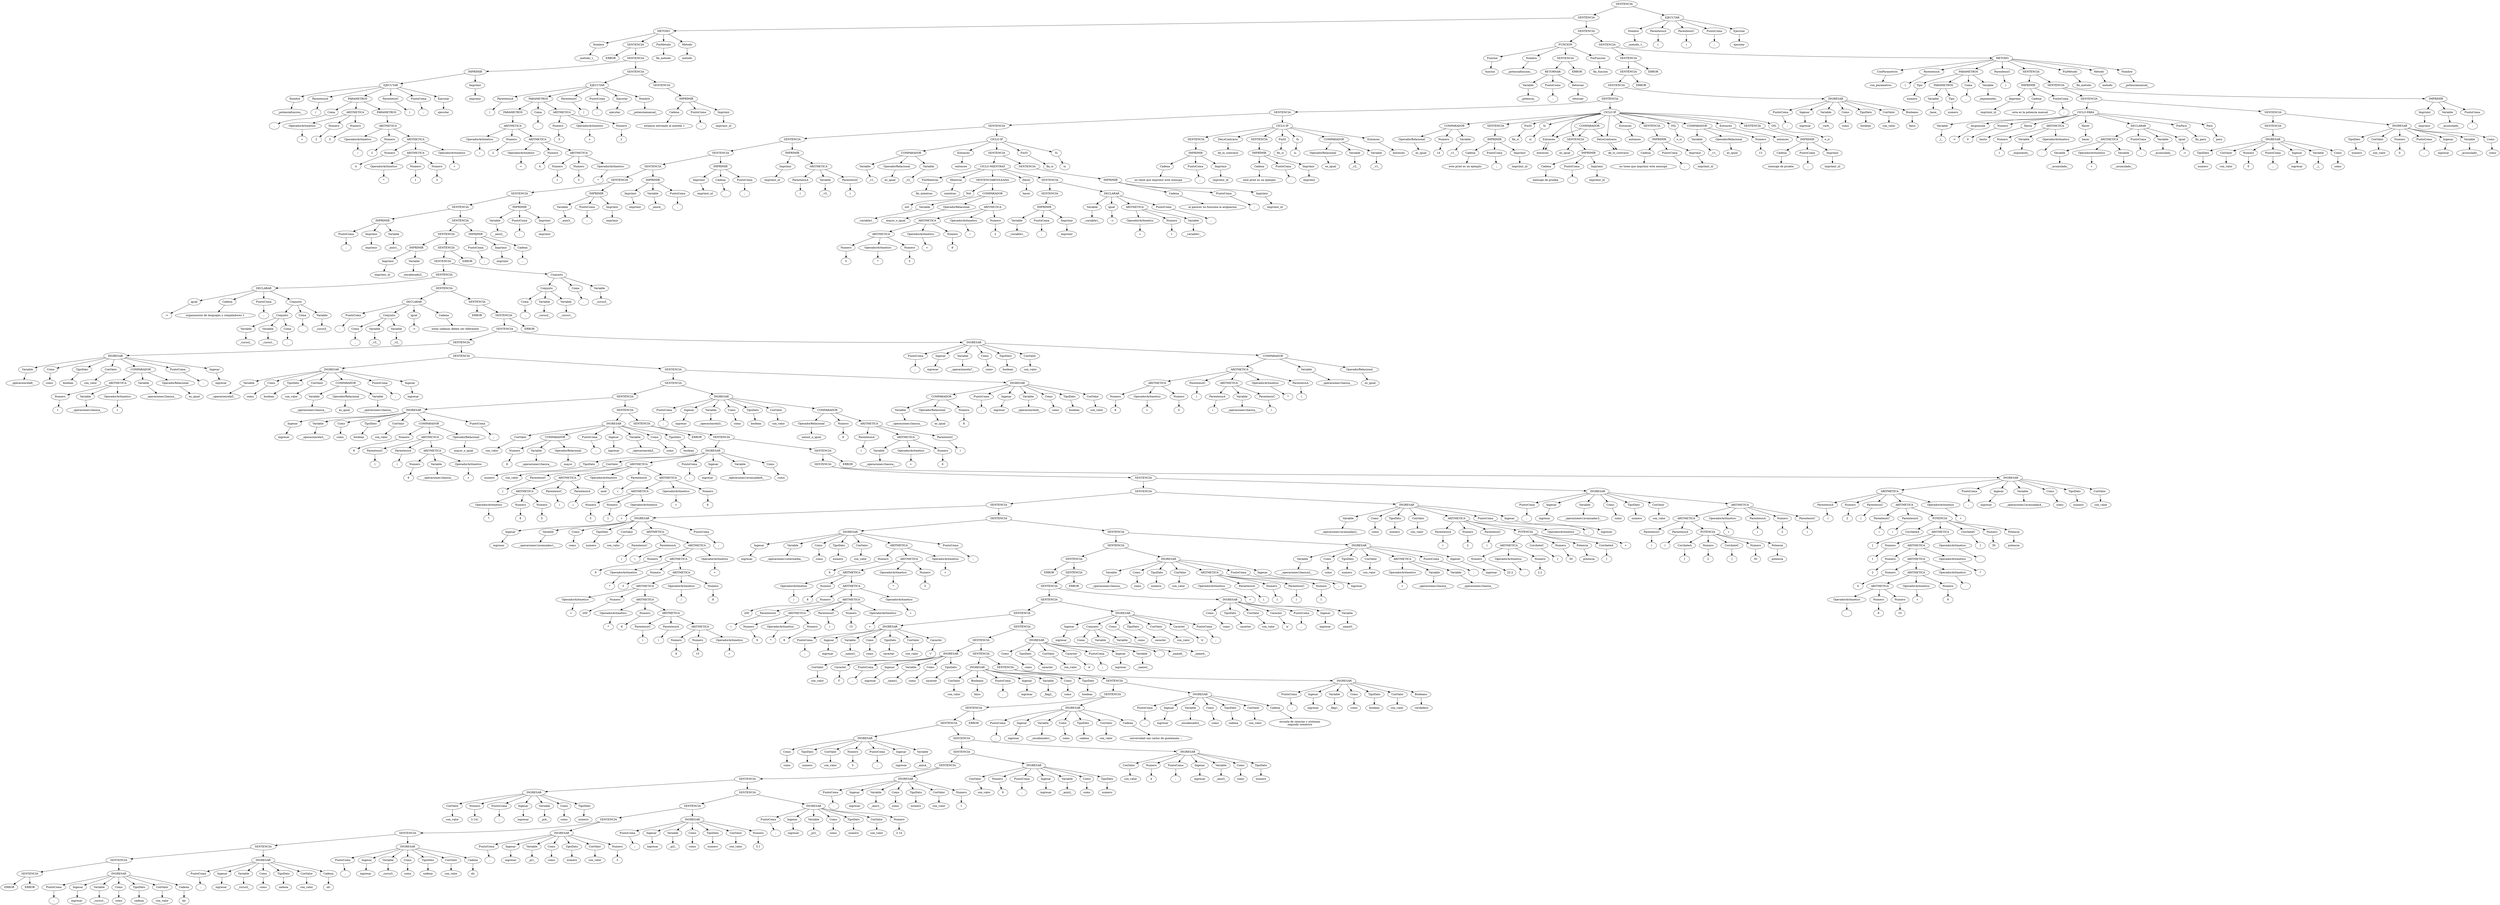 digraph Arbol_Sintactico{

node0[label = "SENTENCIA"];
node0 -> node00
node00[label = "SENTENCIA"];
node00 -> node000
node000[label = "SENTENCIA"];
node000 -> node0000
node0000[label = "SENTENCIA"];
node0000 -> node00000
node00000[label = "SENTENCIA"];
node00000 -> node000000
node000000[label = "SENTENCIA"];
node000000 -> node0000000
node0000000[label = "SENTENCIA"];
node0000000 -> node00000000
node00000000[label = "SENTENCIA"];
node00000000 -> node000000000
node000000000[label = "SENTENCIA"];
node000000000 -> node0000000000
node0000000000[label = "SENTENCIA"];
node0000000000 -> node00000000000
node00000000000[label = "SENTENCIA"];
node00000000000 -> node000000000000
node000000000000[label = "SENTENCIA"];
node000000000000 -> node0000000000000
node0000000000000[label = "SENTENCIA"];
node0000000000000 -> node00000000000000
node00000000000000[label = "SENTENCIA"];
node00000000000000 -> node000000000000000
node000000000000000[label = "SENTENCIA"];
node000000000000000 -> node0000000000000000
node0000000000000000[label = "SENTENCIA"];
node0000000000000000 -> node00000000000000000
node00000000000000000[label = "SENTENCIA"];
node00000000000000000 -> node000000000000000000
node000000000000000000[label = "SENTENCIA"];
node000000000000000000 -> node0000000000000000000
node0000000000000000000[label = "SENTENCIA"];
node0000000000000000000 -> node00000000000000000000
node00000000000000000000[label = "SENTENCIA"];
node00000000000000000000 -> node000000000000000000000
node000000000000000000000[label = "SENTENCIA"];
node000000000000000000000 -> node0000000000000000000000
node0000000000000000000000[label = "SENTENCIA"];
node0000000000000000000000 -> node00000000000000000000000
node00000000000000000000000[label = "SENTENCIA"];
node00000000000000000000000 -> node000000000000000000000000
node000000000000000000000000[label = "SENTENCIA"];
node000000000000000000000000 -> node0000000000000000000000000
node0000000000000000000000000[label = "SENTENCIA"];
node0000000000000000000000000 -> node00000000000000000000000000
node00000000000000000000000000[label = "SENTENCIA"];
node00000000000000000000000000 -> node000000000000000000000000000
node000000000000000000000000000[label = "SENTENCIA"];
node000000000000000000000000000 -> node0000000000000000000000000000
node0000000000000000000000000000[label = "SENTENCIA"];
node0000000000000000000000000000 -> node00000000000000000000000000000
node00000000000000000000000000000[label = "SENTENCIA"];
node00000000000000000000000000000 -> node000000000000000000000000000000
node000000000000000000000000000000[label = "SENTENCIA"];
node000000000000000000000000000000 -> node0000000000000000000000000000000
node0000000000000000000000000000000[label = "SENTENCIA"];
node0000000000000000000000000000000 -> node00000000000000000000000000000000
node00000000000000000000000000000000[label = "SENTENCIA"];
node00000000000000000000000000000000 -> node000000000000000000000000000000000
node000000000000000000000000000000000[label = "SENTENCIA"];
node000000000000000000000000000000000 -> node0000000000000000000000000000000000
node0000000000000000000000000000000000[label = "SENTENCIA"];
node0000000000000000000000000000000000 -> node00000000000000000000000000000000000
node00000000000000000000000000000000000[label = "SENTENCIA"];
node00000000000000000000000000000000000 -> node000000000000000000000000000000000000
node000000000000000000000000000000000000[label = "SENTENCIA"];
node000000000000000000000000000000000000 -> node0000000000000000000000000000000000000
node0000000000000000000000000000000000000[label = "SENTENCIA"];
node0000000000000000000000000000000000000 -> node00000000000000000000000000000000000000
node00000000000000000000000000000000000000[label = "SENTENCIA"];
node00000000000000000000000000000000000000 -> node000000000000000000000000000000000000000
node000000000000000000000000000000000000000[label = "SENTENCIA"];
node000000000000000000000000000000000000000 -> node0000000000000000000000000000000000000000
node0000000000000000000000000000000000000000[label = "SENTENCIA"];
node0000000000000000000000000000000000000000 -> node00000000000000000000000000000000000000000
node00000000000000000000000000000000000000000[label = "SENTENCIA"];
node00000000000000000000000000000000000000000 -> node000000000000000000000000000000000000000000
node000000000000000000000000000000000000000000[label = "SENTENCIA"];
node000000000000000000000000000000000000000000 -> node0000000000000000000000000000000000000000000
node0000000000000000000000000000000000000000000[label = "SENTENCIA"];
node0000000000000000000000000000000000000000000 -> node00000000000000000000000000000000000000000000
node00000000000000000000000000000000000000000000[label = "SENTENCIA"];
node00000000000000000000000000000000000000000000 -> node000000000000000000000000000000000000000000000
node000000000000000000000000000000000000000000000[label = "SENTENCIA"];
node000000000000000000000000000000000000000000000 -> node0000000000000000000000000000000000000000000000
node0000000000000000000000000000000000000000000000[label = "SENTENCIA"];
node0000000000000000000000000000000000000000000000 -> node00000000000000000000000000000000000000000000000
node00000000000000000000000000000000000000000000000[label = "SENTENCIA"];
node00000000000000000000000000000000000000000000000 -> node000000000000000000000000000000000000000000000000
node000000000000000000000000000000000000000000000000[label = "SENTENCIA"];
node000000000000000000000000000000000000000000000000 -> node0000000000000000000000000000000000000000000000000
node0000000000000000000000000000000000000000000000000[label = "SENTENCIA"];
node0000000000000000000000000000000000000000000000000 -> node00000000000000000000000000000000000000000000000000
node00000000000000000000000000000000000000000000000000[label = "SENTENCIA"];
node00000000000000000000000000000000000000000000000000 -> node000000000000000000000000000000000000000000000000000
node000000000000000000000000000000000000000000000000000[label = "SENTENCIA"];
node000000000000000000000000000000000000000000000000000 -> node0000000000000000000000000000000000000000000000000000
node0000000000000000000000000000000000000000000000000000[label = "SENTENCIA"];
node0000000000000000000000000000000000000000000000000000 -> node00000000000000000000000000000000000000000000000000000
node00000000000000000000000000000000000000000000000000000[label = "SENTENCIA"];
node00000000000000000000000000000000000000000000000000000 -> node000000000000000000000000000000000000000000000000000000
node000000000000000000000000000000000000000000000000000000[label = "SENTENCIA"];
node000000000000000000000000000000000000000000000000000000 -> node0000000000000000000000000000000000000000000000000000000
node0000000000000000000000000000000000000000000000000000000[label = "SENTENCIA"];
node0000000000000000000000000000000000000000000000000000000 -> node00000000000000000000000000000000000000000000000000000000
node00000000000000000000000000000000000000000000000000000000[label = "SENTENCIA"];
node00000000000000000000000000000000000000000000000000000000 -> node000000000000000000000000000000000000000000000000000000000
node000000000000000000000000000000000000000000000000000000000[label = "SENTENCIA"];
node000000000000000000000000000000000000000000000000000000000 -> node0000000000000000000000000000000000000000000000000000000000
node0000000000000000000000000000000000000000000000000000000000[label = "SENTENCIA"];
node0000000000000000000000000000000000000000000000000000000000 -> node00000000000000000000000000000000000000000000000000000000000
node00000000000000000000000000000000000000000000000000000000000[label = "SENTENCIA"];
node00000000000000000000000000000000000000000000000000000000000 -> node000000000000000000000000000000000000000000000000000000000000
node000000000000000000000000000000000000000000000000000000000000[label = "SENTENCIA"];
node000000000000000000000000000000000000000000000000000000000000 -> node0000000000000000000000000000000000000000000000000000000000000
node0000000000000000000000000000000000000000000000000000000000000[label = "SENTENCIA"];
node0000000000000000000000000000000000000000000000000000000000000 -> node00000000000000000000000000000000000000000000000000000000000000
node00000000000000000000000000000000000000000000000000000000000000[label = "SENTENCIA"];
node00000000000000000000000000000000000000000000000000000000000000 -> node000000000000000000000000000000000000000000000000000000000000000
node000000000000000000000000000000000000000000000000000000000000000[label = "SENTENCIA"];
node000000000000000000000000000000000000000000000000000000000000000 -> node0000000000000000000000000000000000000000000000000000000000000000
node0000000000000000000000000000000000000000000000000000000000000000[label = "SENTENCIA"];
node0000000000000000000000000000000000000000000000000000000000000000 -> node00000000000000000000000000000000000000000000000000000000000000000
node00000000000000000000000000000000000000000000000000000000000000000[label = "SENTENCIA"];
node00000000000000000000000000000000000000000000000000000000000000000 -> node000000000000000000000000000000000000000000000000000000000000000000
node000000000000000000000000000000000000000000000000000000000000000000[label = "ERROR"];
node00000000000000000000000000000000000000000000000000000000000000000 -> node000000000000000000000000000000000000000000000000000000000000000001
node000000000000000000000000000000000000000000000000000000000000000001[label = "ERROR"];
node0000000000000000000000000000000000000000000000000000000000000000 -> node00000000000000000000000000000000000000000000000000000000000000001
node00000000000000000000000000000000000000000000000000000000000000001[label = "INGRESAR"];
node00000000000000000000000000000000000000000000000000000000000000001 -> node000000000000000000000000000000000000000000000000000000000000000010
node000000000000000000000000000000000000000000000000000000000000000010[label = "Ingesar"];
node000000000000000000000000000000000000000000000000000000000000000010c[label = "ingresar"];
node000000000000000000000000000000000000000000000000000000000000000010 -> node000000000000000000000000000000000000000000000000000000000000000010c
node00000000000000000000000000000000000000000000000000000000000000001 -> node000000000000000000000000000000000000000000000000000000000000000011
node000000000000000000000000000000000000000000000000000000000000000011[label = "Variable"];
node000000000000000000000000000000000000000000000000000000000000000011c[label = "_curso1_"];
node000000000000000000000000000000000000000000000000000000000000000011 -> node000000000000000000000000000000000000000000000000000000000000000011c
node00000000000000000000000000000000000000000000000000000000000000001 -> node000000000000000000000000000000000000000000000000000000000000000012
node000000000000000000000000000000000000000000000000000000000000000012[label = "Como"];
node000000000000000000000000000000000000000000000000000000000000000012c[label = "como"];
node000000000000000000000000000000000000000000000000000000000000000012 -> node000000000000000000000000000000000000000000000000000000000000000012c
node00000000000000000000000000000000000000000000000000000000000000001 -> node000000000000000000000000000000000000000000000000000000000000000013
node000000000000000000000000000000000000000000000000000000000000000013[label = "TipoDato"];
node000000000000000000000000000000000000000000000000000000000000000013c[label = "cadena"];
node000000000000000000000000000000000000000000000000000000000000000013 -> node000000000000000000000000000000000000000000000000000000000000000013c
node00000000000000000000000000000000000000000000000000000000000000001 -> node000000000000000000000000000000000000000000000000000000000000000014
node000000000000000000000000000000000000000000000000000000000000000014[label = "ConValor"];
node000000000000000000000000000000000000000000000000000000000000000014c[label = "con_valor"];
node000000000000000000000000000000000000000000000000000000000000000014 -> node000000000000000000000000000000000000000000000000000000000000000014c
node00000000000000000000000000000000000000000000000000000000000000001 -> node000000000000000000000000000000000000000000000000000000000000000015
node000000000000000000000000000000000000000000000000000000000000000015[label = "Cadena"];
node000000000000000000000000000000000000000000000000000000000000000015c[label = "olc"];
node000000000000000000000000000000000000000000000000000000000000000015 -> node000000000000000000000000000000000000000000000000000000000000000015c
node00000000000000000000000000000000000000000000000000000000000000001 -> node000000000000000000000000000000000000000000000000000000000000000016
node000000000000000000000000000000000000000000000000000000000000000016[label = "PuntoComa"];
node000000000000000000000000000000000000000000000000000000000000000016c[label = ";"];
node000000000000000000000000000000000000000000000000000000000000000016 -> node000000000000000000000000000000000000000000000000000000000000000016c
node000000000000000000000000000000000000000000000000000000000000000 -> node0000000000000000000000000000000000000000000000000000000000000001
node0000000000000000000000000000000000000000000000000000000000000001[label = "INGRESAR"];
node0000000000000000000000000000000000000000000000000000000000000001 -> node00000000000000000000000000000000000000000000000000000000000000010
node00000000000000000000000000000000000000000000000000000000000000010[label = "Ingesar"];
node00000000000000000000000000000000000000000000000000000000000000010c[label = "ingresar"];
node00000000000000000000000000000000000000000000000000000000000000010 -> node00000000000000000000000000000000000000000000000000000000000000010c
node0000000000000000000000000000000000000000000000000000000000000001 -> node00000000000000000000000000000000000000000000000000000000000000011
node00000000000000000000000000000000000000000000000000000000000000011[label = "Variable"];
node00000000000000000000000000000000000000000000000000000000000000011c[label = "_curso2_"];
node00000000000000000000000000000000000000000000000000000000000000011 -> node00000000000000000000000000000000000000000000000000000000000000011c
node0000000000000000000000000000000000000000000000000000000000000001 -> node00000000000000000000000000000000000000000000000000000000000000012
node00000000000000000000000000000000000000000000000000000000000000012[label = "Como"];
node00000000000000000000000000000000000000000000000000000000000000012c[label = "como"];
node00000000000000000000000000000000000000000000000000000000000000012 -> node00000000000000000000000000000000000000000000000000000000000000012c
node0000000000000000000000000000000000000000000000000000000000000001 -> node00000000000000000000000000000000000000000000000000000000000000013
node00000000000000000000000000000000000000000000000000000000000000013[label = "TipoDato"];
node00000000000000000000000000000000000000000000000000000000000000013c[label = "cadena"];
node00000000000000000000000000000000000000000000000000000000000000013 -> node00000000000000000000000000000000000000000000000000000000000000013c
node0000000000000000000000000000000000000000000000000000000000000001 -> node00000000000000000000000000000000000000000000000000000000000000014
node00000000000000000000000000000000000000000000000000000000000000014[label = "ConValor"];
node00000000000000000000000000000000000000000000000000000000000000014c[label = "con_valor"];
node00000000000000000000000000000000000000000000000000000000000000014 -> node00000000000000000000000000000000000000000000000000000000000000014c
node0000000000000000000000000000000000000000000000000000000000000001 -> node00000000000000000000000000000000000000000000000000000000000000015
node00000000000000000000000000000000000000000000000000000000000000015[label = "Cadena"];
node00000000000000000000000000000000000000000000000000000000000000015c[label = "olc"];
node00000000000000000000000000000000000000000000000000000000000000015 -> node00000000000000000000000000000000000000000000000000000000000000015c
node0000000000000000000000000000000000000000000000000000000000000001 -> node00000000000000000000000000000000000000000000000000000000000000016
node00000000000000000000000000000000000000000000000000000000000000016[label = "PuntoComa"];
node00000000000000000000000000000000000000000000000000000000000000016c[label = ";"];
node00000000000000000000000000000000000000000000000000000000000000016 -> node00000000000000000000000000000000000000000000000000000000000000016c
node00000000000000000000000000000000000000000000000000000000000000 -> node000000000000000000000000000000000000000000000000000000000000001
node000000000000000000000000000000000000000000000000000000000000001[label = "INGRESAR"];
node000000000000000000000000000000000000000000000000000000000000001 -> node0000000000000000000000000000000000000000000000000000000000000010
node0000000000000000000000000000000000000000000000000000000000000010[label = "Ingesar"];
node0000000000000000000000000000000000000000000000000000000000000010c[label = "ingresar"];
node0000000000000000000000000000000000000000000000000000000000000010 -> node0000000000000000000000000000000000000000000000000000000000000010c
node000000000000000000000000000000000000000000000000000000000000001 -> node0000000000000000000000000000000000000000000000000000000000000011
node0000000000000000000000000000000000000000000000000000000000000011[label = "Variable"];
node0000000000000000000000000000000000000000000000000000000000000011c[label = "_curso3_"];
node0000000000000000000000000000000000000000000000000000000000000011 -> node0000000000000000000000000000000000000000000000000000000000000011c
node000000000000000000000000000000000000000000000000000000000000001 -> node0000000000000000000000000000000000000000000000000000000000000012
node0000000000000000000000000000000000000000000000000000000000000012[label = "Como"];
node0000000000000000000000000000000000000000000000000000000000000012c[label = "como"];
node0000000000000000000000000000000000000000000000000000000000000012 -> node0000000000000000000000000000000000000000000000000000000000000012c
node000000000000000000000000000000000000000000000000000000000000001 -> node0000000000000000000000000000000000000000000000000000000000000013
node0000000000000000000000000000000000000000000000000000000000000013[label = "TipoDato"];
node0000000000000000000000000000000000000000000000000000000000000013c[label = "cadena"];
node0000000000000000000000000000000000000000000000000000000000000013 -> node0000000000000000000000000000000000000000000000000000000000000013c
node000000000000000000000000000000000000000000000000000000000000001 -> node0000000000000000000000000000000000000000000000000000000000000014
node0000000000000000000000000000000000000000000000000000000000000014[label = "ConValor"];
node0000000000000000000000000000000000000000000000000000000000000014c[label = "con_valor"];
node0000000000000000000000000000000000000000000000000000000000000014 -> node0000000000000000000000000000000000000000000000000000000000000014c
node000000000000000000000000000000000000000000000000000000000000001 -> node0000000000000000000000000000000000000000000000000000000000000015
node0000000000000000000000000000000000000000000000000000000000000015[label = "Cadena"];
node0000000000000000000000000000000000000000000000000000000000000015c[label = "olc"];
node0000000000000000000000000000000000000000000000000000000000000015 -> node0000000000000000000000000000000000000000000000000000000000000015c
node000000000000000000000000000000000000000000000000000000000000001 -> node0000000000000000000000000000000000000000000000000000000000000016
node0000000000000000000000000000000000000000000000000000000000000016[label = "PuntoComa"];
node0000000000000000000000000000000000000000000000000000000000000016c[label = ";"];
node0000000000000000000000000000000000000000000000000000000000000016 -> node0000000000000000000000000000000000000000000000000000000000000016c
node0000000000000000000000000000000000000000000000000000000000000 -> node00000000000000000000000000000000000000000000000000000000000001
node00000000000000000000000000000000000000000000000000000000000001[label = "INGRESAR"];
node00000000000000000000000000000000000000000000000000000000000001 -> node000000000000000000000000000000000000000000000000000000000000010
node000000000000000000000000000000000000000000000000000000000000010[label = "Ingesar"];
node000000000000000000000000000000000000000000000000000000000000010c[label = "ingresar"];
node000000000000000000000000000000000000000000000000000000000000010 -> node000000000000000000000000000000000000000000000000000000000000010c
node00000000000000000000000000000000000000000000000000000000000001 -> node000000000000000000000000000000000000000000000000000000000000011
node000000000000000000000000000000000000000000000000000000000000011[label = "Variable"];
node000000000000000000000000000000000000000000000000000000000000011c[label = "_pi1_"];
node000000000000000000000000000000000000000000000000000000000000011 -> node000000000000000000000000000000000000000000000000000000000000011c
node00000000000000000000000000000000000000000000000000000000000001 -> node000000000000000000000000000000000000000000000000000000000000012
node000000000000000000000000000000000000000000000000000000000000012[label = "Como"];
node000000000000000000000000000000000000000000000000000000000000012c[label = "como"];
node000000000000000000000000000000000000000000000000000000000000012 -> node000000000000000000000000000000000000000000000000000000000000012c
node00000000000000000000000000000000000000000000000000000000000001 -> node000000000000000000000000000000000000000000000000000000000000013
node000000000000000000000000000000000000000000000000000000000000013[label = "TipoDato"];
node000000000000000000000000000000000000000000000000000000000000013c[label = "numero"];
node000000000000000000000000000000000000000000000000000000000000013 -> node000000000000000000000000000000000000000000000000000000000000013c
node00000000000000000000000000000000000000000000000000000000000001 -> node000000000000000000000000000000000000000000000000000000000000014
node000000000000000000000000000000000000000000000000000000000000014[label = "ConValor"];
node000000000000000000000000000000000000000000000000000000000000014c[label = "con_valor"];
node000000000000000000000000000000000000000000000000000000000000014 -> node000000000000000000000000000000000000000000000000000000000000014c
node00000000000000000000000000000000000000000000000000000000000001 -> node000000000000000000000000000000000000000000000000000000000000015
node000000000000000000000000000000000000000000000000000000000000015[label = "Numero"];
node000000000000000000000000000000000000000000000000000000000000015c[label = "3"];
node000000000000000000000000000000000000000000000000000000000000015 -> node000000000000000000000000000000000000000000000000000000000000015c
node00000000000000000000000000000000000000000000000000000000000001 -> node000000000000000000000000000000000000000000000000000000000000016
node000000000000000000000000000000000000000000000000000000000000016[label = "PuntoComa"];
node000000000000000000000000000000000000000000000000000000000000016c[label = ";"];
node000000000000000000000000000000000000000000000000000000000000016 -> node000000000000000000000000000000000000000000000000000000000000016c
node000000000000000000000000000000000000000000000000000000000000 -> node0000000000000000000000000000000000000000000000000000000000001
node0000000000000000000000000000000000000000000000000000000000001[label = "INGRESAR"];
node0000000000000000000000000000000000000000000000000000000000001 -> node00000000000000000000000000000000000000000000000000000000000010
node00000000000000000000000000000000000000000000000000000000000010[label = "Ingesar"];
node00000000000000000000000000000000000000000000000000000000000010c[label = "ingresar"];
node00000000000000000000000000000000000000000000000000000000000010 -> node00000000000000000000000000000000000000000000000000000000000010c
node0000000000000000000000000000000000000000000000000000000000001 -> node00000000000000000000000000000000000000000000000000000000000011
node00000000000000000000000000000000000000000000000000000000000011[label = "Variable"];
node00000000000000000000000000000000000000000000000000000000000011c[label = "_pi2_"];
node00000000000000000000000000000000000000000000000000000000000011 -> node00000000000000000000000000000000000000000000000000000000000011c
node0000000000000000000000000000000000000000000000000000000000001 -> node00000000000000000000000000000000000000000000000000000000000012
node00000000000000000000000000000000000000000000000000000000000012[label = "Como"];
node00000000000000000000000000000000000000000000000000000000000012c[label = "como"];
node00000000000000000000000000000000000000000000000000000000000012 -> node00000000000000000000000000000000000000000000000000000000000012c
node0000000000000000000000000000000000000000000000000000000000001 -> node00000000000000000000000000000000000000000000000000000000000013
node00000000000000000000000000000000000000000000000000000000000013[label = "TipoDato"];
node00000000000000000000000000000000000000000000000000000000000013c[label = "numero"];
node00000000000000000000000000000000000000000000000000000000000013 -> node00000000000000000000000000000000000000000000000000000000000013c
node0000000000000000000000000000000000000000000000000000000000001 -> node00000000000000000000000000000000000000000000000000000000000014
node00000000000000000000000000000000000000000000000000000000000014[label = "ConValor"];
node00000000000000000000000000000000000000000000000000000000000014c[label = "con_valor"];
node00000000000000000000000000000000000000000000000000000000000014 -> node00000000000000000000000000000000000000000000000000000000000014c
node0000000000000000000000000000000000000000000000000000000000001 -> node00000000000000000000000000000000000000000000000000000000000015
node00000000000000000000000000000000000000000000000000000000000015[label = "Numero"];
node00000000000000000000000000000000000000000000000000000000000015c[label = "3.1"];
node00000000000000000000000000000000000000000000000000000000000015 -> node00000000000000000000000000000000000000000000000000000000000015c
node0000000000000000000000000000000000000000000000000000000000001 -> node00000000000000000000000000000000000000000000000000000000000016
node00000000000000000000000000000000000000000000000000000000000016[label = "PuntoComa"];
node00000000000000000000000000000000000000000000000000000000000016c[label = ";"];
node00000000000000000000000000000000000000000000000000000000000016 -> node00000000000000000000000000000000000000000000000000000000000016c
node00000000000000000000000000000000000000000000000000000000000 -> node000000000000000000000000000000000000000000000000000000000001
node000000000000000000000000000000000000000000000000000000000001[label = "INGRESAR"];
node000000000000000000000000000000000000000000000000000000000001 -> node0000000000000000000000000000000000000000000000000000000000010
node0000000000000000000000000000000000000000000000000000000000010[label = "Ingesar"];
node0000000000000000000000000000000000000000000000000000000000010c[label = "ingresar"];
node0000000000000000000000000000000000000000000000000000000000010 -> node0000000000000000000000000000000000000000000000000000000000010c
node000000000000000000000000000000000000000000000000000000000001 -> node0000000000000000000000000000000000000000000000000000000000011
node0000000000000000000000000000000000000000000000000000000000011[label = "Variable"];
node0000000000000000000000000000000000000000000000000000000000011c[label = "_pi3_"];
node0000000000000000000000000000000000000000000000000000000000011 -> node0000000000000000000000000000000000000000000000000000000000011c
node000000000000000000000000000000000000000000000000000000000001 -> node0000000000000000000000000000000000000000000000000000000000012
node0000000000000000000000000000000000000000000000000000000000012[label = "Como"];
node0000000000000000000000000000000000000000000000000000000000012c[label = "como"];
node0000000000000000000000000000000000000000000000000000000000012 -> node0000000000000000000000000000000000000000000000000000000000012c
node000000000000000000000000000000000000000000000000000000000001 -> node0000000000000000000000000000000000000000000000000000000000013
node0000000000000000000000000000000000000000000000000000000000013[label = "TipoDato"];
node0000000000000000000000000000000000000000000000000000000000013c[label = "numero"];
node0000000000000000000000000000000000000000000000000000000000013 -> node0000000000000000000000000000000000000000000000000000000000013c
node000000000000000000000000000000000000000000000000000000000001 -> node0000000000000000000000000000000000000000000000000000000000014
node0000000000000000000000000000000000000000000000000000000000014[label = "ConValor"];
node0000000000000000000000000000000000000000000000000000000000014c[label = "con_valor"];
node0000000000000000000000000000000000000000000000000000000000014 -> node0000000000000000000000000000000000000000000000000000000000014c
node000000000000000000000000000000000000000000000000000000000001 -> node0000000000000000000000000000000000000000000000000000000000015
node0000000000000000000000000000000000000000000000000000000000015[label = "Numero"];
node0000000000000000000000000000000000000000000000000000000000015c[label = "3.14"];
node0000000000000000000000000000000000000000000000000000000000015 -> node0000000000000000000000000000000000000000000000000000000000015c
node000000000000000000000000000000000000000000000000000000000001 -> node0000000000000000000000000000000000000000000000000000000000016
node0000000000000000000000000000000000000000000000000000000000016[label = "PuntoComa"];
node0000000000000000000000000000000000000000000000000000000000016c[label = ";"];
node0000000000000000000000000000000000000000000000000000000000016 -> node0000000000000000000000000000000000000000000000000000000000016c
node0000000000000000000000000000000000000000000000000000000000 -> node00000000000000000000000000000000000000000000000000000000001
node00000000000000000000000000000000000000000000000000000000001[label = "INGRESAR"];
node00000000000000000000000000000000000000000000000000000000001 -> node000000000000000000000000000000000000000000000000000000000010
node000000000000000000000000000000000000000000000000000000000010[label = "Ingesar"];
node000000000000000000000000000000000000000000000000000000000010c[label = "ingresar"];
node000000000000000000000000000000000000000000000000000000000010 -> node000000000000000000000000000000000000000000000000000000000010c
node00000000000000000000000000000000000000000000000000000000001 -> node000000000000000000000000000000000000000000000000000000000011
node000000000000000000000000000000000000000000000000000000000011[label = "Variable"];
node000000000000000000000000000000000000000000000000000000000011c[label = "_pi4_"];
node000000000000000000000000000000000000000000000000000000000011 -> node000000000000000000000000000000000000000000000000000000000011c
node00000000000000000000000000000000000000000000000000000000001 -> node000000000000000000000000000000000000000000000000000000000012
node000000000000000000000000000000000000000000000000000000000012[label = "Como"];
node000000000000000000000000000000000000000000000000000000000012c[label = "como"];
node000000000000000000000000000000000000000000000000000000000012 -> node000000000000000000000000000000000000000000000000000000000012c
node00000000000000000000000000000000000000000000000000000000001 -> node000000000000000000000000000000000000000000000000000000000013
node000000000000000000000000000000000000000000000000000000000013[label = "TipoDato"];
node000000000000000000000000000000000000000000000000000000000013c[label = "numero"];
node000000000000000000000000000000000000000000000000000000000013 -> node000000000000000000000000000000000000000000000000000000000013c
node00000000000000000000000000000000000000000000000000000000001 -> node000000000000000000000000000000000000000000000000000000000014
node000000000000000000000000000000000000000000000000000000000014[label = "ConValor"];
node000000000000000000000000000000000000000000000000000000000014c[label = "con_valor"];
node000000000000000000000000000000000000000000000000000000000014 -> node000000000000000000000000000000000000000000000000000000000014c
node00000000000000000000000000000000000000000000000000000000001 -> node000000000000000000000000000000000000000000000000000000000015
node000000000000000000000000000000000000000000000000000000000015[label = "Numero"];
node000000000000000000000000000000000000000000000000000000000015c[label = "3.141"];
node000000000000000000000000000000000000000000000000000000000015 -> node000000000000000000000000000000000000000000000000000000000015c
node00000000000000000000000000000000000000000000000000000000001 -> node000000000000000000000000000000000000000000000000000000000016
node000000000000000000000000000000000000000000000000000000000016[label = "PuntoComa"];
node000000000000000000000000000000000000000000000000000000000016c[label = ";"];
node000000000000000000000000000000000000000000000000000000000016 -> node000000000000000000000000000000000000000000000000000000000016c
node000000000000000000000000000000000000000000000000000000000 -> node0000000000000000000000000000000000000000000000000000000001
node0000000000000000000000000000000000000000000000000000000001[label = "INGRESAR"];
node0000000000000000000000000000000000000000000000000000000001 -> node00000000000000000000000000000000000000000000000000000000010
node00000000000000000000000000000000000000000000000000000000010[label = "Ingesar"];
node00000000000000000000000000000000000000000000000000000000010c[label = "ingresar"];
node00000000000000000000000000000000000000000000000000000000010 -> node00000000000000000000000000000000000000000000000000000000010c
node0000000000000000000000000000000000000000000000000000000001 -> node00000000000000000000000000000000000000000000000000000000011
node00000000000000000000000000000000000000000000000000000000011[label = "Variable"];
node00000000000000000000000000000000000000000000000000000000011c[label = "_anio1_"];
node00000000000000000000000000000000000000000000000000000000011 -> node00000000000000000000000000000000000000000000000000000000011c
node0000000000000000000000000000000000000000000000000000000001 -> node00000000000000000000000000000000000000000000000000000000012
node00000000000000000000000000000000000000000000000000000000012[label = "Como"];
node00000000000000000000000000000000000000000000000000000000012c[label = "como"];
node00000000000000000000000000000000000000000000000000000000012 -> node00000000000000000000000000000000000000000000000000000000012c
node0000000000000000000000000000000000000000000000000000000001 -> node00000000000000000000000000000000000000000000000000000000013
node00000000000000000000000000000000000000000000000000000000013[label = "TipoDato"];
node00000000000000000000000000000000000000000000000000000000013c[label = "numero"];
node00000000000000000000000000000000000000000000000000000000013 -> node00000000000000000000000000000000000000000000000000000000013c
node0000000000000000000000000000000000000000000000000000000001 -> node00000000000000000000000000000000000000000000000000000000014
node00000000000000000000000000000000000000000000000000000000014[label = "ConValor"];
node00000000000000000000000000000000000000000000000000000000014c[label = "con_valor"];
node00000000000000000000000000000000000000000000000000000000014 -> node00000000000000000000000000000000000000000000000000000000014c
node0000000000000000000000000000000000000000000000000000000001 -> node00000000000000000000000000000000000000000000000000000000015
node00000000000000000000000000000000000000000000000000000000015[label = "Numero"];
node00000000000000000000000000000000000000000000000000000000015c[label = "1"];
node00000000000000000000000000000000000000000000000000000000015 -> node00000000000000000000000000000000000000000000000000000000015c
node0000000000000000000000000000000000000000000000000000000001 -> node00000000000000000000000000000000000000000000000000000000016
node00000000000000000000000000000000000000000000000000000000016[label = "PuntoComa"];
node00000000000000000000000000000000000000000000000000000000016c[label = ";"];
node00000000000000000000000000000000000000000000000000000000016 -> node00000000000000000000000000000000000000000000000000000000016c
node00000000000000000000000000000000000000000000000000000000 -> node000000000000000000000000000000000000000000000000000000001
node000000000000000000000000000000000000000000000000000000001[label = "INGRESAR"];
node000000000000000000000000000000000000000000000000000000001 -> node0000000000000000000000000000000000000000000000000000000010
node0000000000000000000000000000000000000000000000000000000010[label = "Ingesar"];
node0000000000000000000000000000000000000000000000000000000010c[label = "ingresar"];
node0000000000000000000000000000000000000000000000000000000010 -> node0000000000000000000000000000000000000000000000000000000010c
node000000000000000000000000000000000000000000000000000000001 -> node0000000000000000000000000000000000000000000000000000000011
node0000000000000000000000000000000000000000000000000000000011[label = "Variable"];
node0000000000000000000000000000000000000000000000000000000011c[label = "_anio2_"];
node0000000000000000000000000000000000000000000000000000000011 -> node0000000000000000000000000000000000000000000000000000000011c
node000000000000000000000000000000000000000000000000000000001 -> node0000000000000000000000000000000000000000000000000000000012
node0000000000000000000000000000000000000000000000000000000012[label = "Como"];
node0000000000000000000000000000000000000000000000000000000012c[label = "como"];
node0000000000000000000000000000000000000000000000000000000012 -> node0000000000000000000000000000000000000000000000000000000012c
node000000000000000000000000000000000000000000000000000000001 -> node0000000000000000000000000000000000000000000000000000000013
node0000000000000000000000000000000000000000000000000000000013[label = "TipoDato"];
node0000000000000000000000000000000000000000000000000000000013c[label = "numero"];
node0000000000000000000000000000000000000000000000000000000013 -> node0000000000000000000000000000000000000000000000000000000013c
node000000000000000000000000000000000000000000000000000000001 -> node0000000000000000000000000000000000000000000000000000000014
node0000000000000000000000000000000000000000000000000000000014[label = "ConValor"];
node0000000000000000000000000000000000000000000000000000000014c[label = "con_valor"];
node0000000000000000000000000000000000000000000000000000000014 -> node0000000000000000000000000000000000000000000000000000000014c
node000000000000000000000000000000000000000000000000000000001 -> node0000000000000000000000000000000000000000000000000000000015
node0000000000000000000000000000000000000000000000000000000015[label = "Numero"];
node0000000000000000000000000000000000000000000000000000000015c[label = "9"];
node0000000000000000000000000000000000000000000000000000000015 -> node0000000000000000000000000000000000000000000000000000000015c
node000000000000000000000000000000000000000000000000000000001 -> node0000000000000000000000000000000000000000000000000000000016
node0000000000000000000000000000000000000000000000000000000016[label = "PuntoComa"];
node0000000000000000000000000000000000000000000000000000000016c[label = ";"];
node0000000000000000000000000000000000000000000000000000000016 -> node0000000000000000000000000000000000000000000000000000000016c
node0000000000000000000000000000000000000000000000000000000 -> node00000000000000000000000000000000000000000000000000000001
node00000000000000000000000000000000000000000000000000000001[label = "INGRESAR"];
node00000000000000000000000000000000000000000000000000000001 -> node000000000000000000000000000000000000000000000000000000010
node000000000000000000000000000000000000000000000000000000010[label = "Ingesar"];
node000000000000000000000000000000000000000000000000000000010c[label = "ingresar"];
node000000000000000000000000000000000000000000000000000000010 -> node000000000000000000000000000000000000000000000000000000010c
node00000000000000000000000000000000000000000000000000000001 -> node000000000000000000000000000000000000000000000000000000011
node000000000000000000000000000000000000000000000000000000011[label = "Variable"];
node000000000000000000000000000000000000000000000000000000011c[label = "_anio3_"];
node000000000000000000000000000000000000000000000000000000011 -> node000000000000000000000000000000000000000000000000000000011c
node00000000000000000000000000000000000000000000000000000001 -> node000000000000000000000000000000000000000000000000000000012
node000000000000000000000000000000000000000000000000000000012[label = "Como"];
node000000000000000000000000000000000000000000000000000000012c[label = "como"];
node000000000000000000000000000000000000000000000000000000012 -> node000000000000000000000000000000000000000000000000000000012c
node00000000000000000000000000000000000000000000000000000001 -> node000000000000000000000000000000000000000000000000000000013
node000000000000000000000000000000000000000000000000000000013[label = "TipoDato"];
node000000000000000000000000000000000000000000000000000000013c[label = "numero"];
node000000000000000000000000000000000000000000000000000000013 -> node000000000000000000000000000000000000000000000000000000013c
node00000000000000000000000000000000000000000000000000000001 -> node000000000000000000000000000000000000000000000000000000014
node000000000000000000000000000000000000000000000000000000014[label = "ConValor"];
node000000000000000000000000000000000000000000000000000000014c[label = "con_valor"];
node000000000000000000000000000000000000000000000000000000014 -> node000000000000000000000000000000000000000000000000000000014c
node00000000000000000000000000000000000000000000000000000001 -> node000000000000000000000000000000000000000000000000000000015
node000000000000000000000000000000000000000000000000000000015[label = "Numero"];
node000000000000000000000000000000000000000000000000000000015c[label = "4"];
node000000000000000000000000000000000000000000000000000000015 -> node000000000000000000000000000000000000000000000000000000015c
node00000000000000000000000000000000000000000000000000000001 -> node000000000000000000000000000000000000000000000000000000016
node000000000000000000000000000000000000000000000000000000016[label = "PuntoComa"];
node000000000000000000000000000000000000000000000000000000016c[label = ";"];
node000000000000000000000000000000000000000000000000000000016 -> node000000000000000000000000000000000000000000000000000000016c
node000000000000000000000000000000000000000000000000000000 -> node0000000000000000000000000000000000000000000000000000001
node0000000000000000000000000000000000000000000000000000001[label = "INGRESAR"];
node0000000000000000000000000000000000000000000000000000001 -> node00000000000000000000000000000000000000000000000000000010
node00000000000000000000000000000000000000000000000000000010[label = "Ingesar"];
node00000000000000000000000000000000000000000000000000000010c[label = "ingresar"];
node00000000000000000000000000000000000000000000000000000010 -> node00000000000000000000000000000000000000000000000000000010c
node0000000000000000000000000000000000000000000000000000001 -> node00000000000000000000000000000000000000000000000000000011
node00000000000000000000000000000000000000000000000000000011[label = "Variable"];
node00000000000000000000000000000000000000000000000000000011c[label = "_anio4_"];
node00000000000000000000000000000000000000000000000000000011 -> node00000000000000000000000000000000000000000000000000000011c
node0000000000000000000000000000000000000000000000000000001 -> node00000000000000000000000000000000000000000000000000000012
node00000000000000000000000000000000000000000000000000000012[label = "Como"];
node00000000000000000000000000000000000000000000000000000012c[label = "como"];
node00000000000000000000000000000000000000000000000000000012 -> node00000000000000000000000000000000000000000000000000000012c
node0000000000000000000000000000000000000000000000000000001 -> node00000000000000000000000000000000000000000000000000000013
node00000000000000000000000000000000000000000000000000000013[label = "TipoDato"];
node00000000000000000000000000000000000000000000000000000013c[label = "numero"];
node00000000000000000000000000000000000000000000000000000013 -> node00000000000000000000000000000000000000000000000000000013c
node0000000000000000000000000000000000000000000000000000001 -> node00000000000000000000000000000000000000000000000000000014
node00000000000000000000000000000000000000000000000000000014[label = "ConValor"];
node00000000000000000000000000000000000000000000000000000014c[label = "con_valor"];
node00000000000000000000000000000000000000000000000000000014 -> node00000000000000000000000000000000000000000000000000000014c
node0000000000000000000000000000000000000000000000000000001 -> node00000000000000000000000000000000000000000000000000000015
node00000000000000000000000000000000000000000000000000000015[label = "Numero"];
node00000000000000000000000000000000000000000000000000000015c[label = "5"];
node00000000000000000000000000000000000000000000000000000015 -> node00000000000000000000000000000000000000000000000000000015c
node0000000000000000000000000000000000000000000000000000001 -> node00000000000000000000000000000000000000000000000000000016
node00000000000000000000000000000000000000000000000000000016[label = "PuntoComa"];
node00000000000000000000000000000000000000000000000000000016c[label = ";"];
node00000000000000000000000000000000000000000000000000000016 -> node00000000000000000000000000000000000000000000000000000016c
node00000000000000000000000000000000000000000000000000000 -> node000000000000000000000000000000000000000000000000000001
node000000000000000000000000000000000000000000000000000001[label = "ERROR"];
node0000000000000000000000000000000000000000000000000000 -> node00000000000000000000000000000000000000000000000000001
node00000000000000000000000000000000000000000000000000001[label = "INGRESAR"];
node00000000000000000000000000000000000000000000000000001 -> node000000000000000000000000000000000000000000000000000010
node000000000000000000000000000000000000000000000000000010[label = "Ingesar"];
node000000000000000000000000000000000000000000000000000010c[label = "ingresar"];
node000000000000000000000000000000000000000000000000000010 -> node000000000000000000000000000000000000000000000000000010c
node00000000000000000000000000000000000000000000000000001 -> node000000000000000000000000000000000000000000000000000011
node000000000000000000000000000000000000000000000000000011[label = "Variable"];
node000000000000000000000000000000000000000000000000000011c[label = "_encabezado1_"];
node000000000000000000000000000000000000000000000000000011 -> node000000000000000000000000000000000000000000000000000011c
node00000000000000000000000000000000000000000000000000001 -> node000000000000000000000000000000000000000000000000000012
node000000000000000000000000000000000000000000000000000012[label = "Como"];
node000000000000000000000000000000000000000000000000000012c[label = "como"];
node000000000000000000000000000000000000000000000000000012 -> node000000000000000000000000000000000000000000000000000012c
node00000000000000000000000000000000000000000000000000001 -> node000000000000000000000000000000000000000000000000000013
node000000000000000000000000000000000000000000000000000013[label = "TipoDato"];
node000000000000000000000000000000000000000000000000000013c[label = "cadena"];
node000000000000000000000000000000000000000000000000000013 -> node000000000000000000000000000000000000000000000000000013c
node00000000000000000000000000000000000000000000000000001 -> node000000000000000000000000000000000000000000000000000014
node000000000000000000000000000000000000000000000000000014[label = "ConValor"];
node000000000000000000000000000000000000000000000000000014c[label = "con_valor"];
node000000000000000000000000000000000000000000000000000014 -> node000000000000000000000000000000000000000000000000000014c
node00000000000000000000000000000000000000000000000000001 -> node000000000000000000000000000000000000000000000000000015
node000000000000000000000000000000000000000000000000000015[label = "Cadena"];
node000000000000000000000000000000000000000000000000000015c[label = "universidad san carlos de guatemala...;"];
node000000000000000000000000000000000000000000000000000015 -> node000000000000000000000000000000000000000000000000000015c
node00000000000000000000000000000000000000000000000000001 -> node000000000000000000000000000000000000000000000000000016
node000000000000000000000000000000000000000000000000000016[label = "PuntoComa"];
node000000000000000000000000000000000000000000000000000016c[label = ";"];
node000000000000000000000000000000000000000000000000000016 -> node000000000000000000000000000000000000000000000000000016c
node000000000000000000000000000000000000000000000000000 -> node0000000000000000000000000000000000000000000000000001
node0000000000000000000000000000000000000000000000000001[label = "INGRESAR"];
node0000000000000000000000000000000000000000000000000001 -> node00000000000000000000000000000000000000000000000000010
node00000000000000000000000000000000000000000000000000010[label = "Ingesar"];
node00000000000000000000000000000000000000000000000000010c[label = "ingresar"];
node00000000000000000000000000000000000000000000000000010 -> node00000000000000000000000000000000000000000000000000010c
node0000000000000000000000000000000000000000000000000001 -> node00000000000000000000000000000000000000000000000000011
node00000000000000000000000000000000000000000000000000011[label = "Variable"];
node00000000000000000000000000000000000000000000000000011c[label = "_encabezado2_"];
node00000000000000000000000000000000000000000000000000011 -> node00000000000000000000000000000000000000000000000000011c
node0000000000000000000000000000000000000000000000000001 -> node00000000000000000000000000000000000000000000000000012
node00000000000000000000000000000000000000000000000000012[label = "Como"];
node00000000000000000000000000000000000000000000000000012c[label = "como"];
node00000000000000000000000000000000000000000000000000012 -> node00000000000000000000000000000000000000000000000000012c
node0000000000000000000000000000000000000000000000000001 -> node00000000000000000000000000000000000000000000000000013
node00000000000000000000000000000000000000000000000000013[label = "TipoDato"];
node00000000000000000000000000000000000000000000000000013c[label = "cadena"];
node00000000000000000000000000000000000000000000000000013 -> node00000000000000000000000000000000000000000000000000013c
node0000000000000000000000000000000000000000000000000001 -> node00000000000000000000000000000000000000000000000000014
node00000000000000000000000000000000000000000000000000014[label = "ConValor"];
node00000000000000000000000000000000000000000000000000014c[label = "con_valor"];
node00000000000000000000000000000000000000000000000000014 -> node00000000000000000000000000000000000000000000000000014c
node0000000000000000000000000000000000000000000000000001 -> node00000000000000000000000000000000000000000000000000015
node00000000000000000000000000000000000000000000000000015[label = "Cadena"];
node00000000000000000000000000000000000000000000000000015c[label = "escuela de ciencias y sistemas
segundo semestre
"];
node00000000000000000000000000000000000000000000000000015 -> node00000000000000000000000000000000000000000000000000015c
node0000000000000000000000000000000000000000000000000001 -> node00000000000000000000000000000000000000000000000000016
node00000000000000000000000000000000000000000000000000016[label = "PuntoComa"];
node00000000000000000000000000000000000000000000000000016c[label = ";"];
node00000000000000000000000000000000000000000000000000016 -> node00000000000000000000000000000000000000000000000000016c
node00000000000000000000000000000000000000000000000000 -> node000000000000000000000000000000000000000000000000001
node000000000000000000000000000000000000000000000000001[label = "INGRESAR"];
node000000000000000000000000000000000000000000000000001 -> node0000000000000000000000000000000000000000000000000010
node0000000000000000000000000000000000000000000000000010[label = "Ingesar"];
node0000000000000000000000000000000000000000000000000010c[label = "ingresar"];
node0000000000000000000000000000000000000000000000000010 -> node0000000000000000000000000000000000000000000000000010c
node000000000000000000000000000000000000000000000000001 -> node0000000000000000000000000000000000000000000000000011
node0000000000000000000000000000000000000000000000000011[label = "Variable"];
node0000000000000000000000000000000000000000000000000011c[label = "_flag1_"];
node0000000000000000000000000000000000000000000000000011 -> node0000000000000000000000000000000000000000000000000011c
node000000000000000000000000000000000000000000000000001 -> node0000000000000000000000000000000000000000000000000012
node0000000000000000000000000000000000000000000000000012[label = "Como"];
node0000000000000000000000000000000000000000000000000012c[label = "como"];
node0000000000000000000000000000000000000000000000000012 -> node0000000000000000000000000000000000000000000000000012c
node000000000000000000000000000000000000000000000000001 -> node0000000000000000000000000000000000000000000000000013
node0000000000000000000000000000000000000000000000000013[label = "TipoDato"];
node0000000000000000000000000000000000000000000000000013c[label = "boolean"];
node0000000000000000000000000000000000000000000000000013 -> node0000000000000000000000000000000000000000000000000013c
node000000000000000000000000000000000000000000000000001 -> node0000000000000000000000000000000000000000000000000014
node0000000000000000000000000000000000000000000000000014[label = "ConValor"];
node0000000000000000000000000000000000000000000000000014c[label = "con_valor"];
node0000000000000000000000000000000000000000000000000014 -> node0000000000000000000000000000000000000000000000000014c
node000000000000000000000000000000000000000000000000001 -> node0000000000000000000000000000000000000000000000000015
node0000000000000000000000000000000000000000000000000015[label = "Booleano"];
node0000000000000000000000000000000000000000000000000015c[label = "verdadero"];
node0000000000000000000000000000000000000000000000000015 -> node0000000000000000000000000000000000000000000000000015c
node000000000000000000000000000000000000000000000000001 -> node0000000000000000000000000000000000000000000000000016
node0000000000000000000000000000000000000000000000000016[label = "PuntoComa"];
node0000000000000000000000000000000000000000000000000016c[label = ";"];
node0000000000000000000000000000000000000000000000000016 -> node0000000000000000000000000000000000000000000000000016c
node0000000000000000000000000000000000000000000000000 -> node00000000000000000000000000000000000000000000000001
node00000000000000000000000000000000000000000000000001[label = "INGRESAR"];
node00000000000000000000000000000000000000000000000001 -> node000000000000000000000000000000000000000000000000010
node000000000000000000000000000000000000000000000000010[label = "Ingesar"];
node000000000000000000000000000000000000000000000000010c[label = "ingresar"];
node000000000000000000000000000000000000000000000000010 -> node000000000000000000000000000000000000000000000000010c
node00000000000000000000000000000000000000000000000001 -> node000000000000000000000000000000000000000000000000011
node000000000000000000000000000000000000000000000000011[label = "Variable"];
node000000000000000000000000000000000000000000000000011c[label = "_flag2_"];
node000000000000000000000000000000000000000000000000011 -> node000000000000000000000000000000000000000000000000011c
node00000000000000000000000000000000000000000000000001 -> node000000000000000000000000000000000000000000000000012
node000000000000000000000000000000000000000000000000012[label = "Como"];
node000000000000000000000000000000000000000000000000012c[label = "como"];
node000000000000000000000000000000000000000000000000012 -> node000000000000000000000000000000000000000000000000012c
node00000000000000000000000000000000000000000000000001 -> node000000000000000000000000000000000000000000000000013
node000000000000000000000000000000000000000000000000013[label = "TipoDato"];
node000000000000000000000000000000000000000000000000013c[label = "boolean"];
node000000000000000000000000000000000000000000000000013 -> node000000000000000000000000000000000000000000000000013c
node00000000000000000000000000000000000000000000000001 -> node000000000000000000000000000000000000000000000000014
node000000000000000000000000000000000000000000000000014[label = "ConValor"];
node000000000000000000000000000000000000000000000000014c[label = "con_valor"];
node000000000000000000000000000000000000000000000000014 -> node000000000000000000000000000000000000000000000000014c
node00000000000000000000000000000000000000000000000001 -> node000000000000000000000000000000000000000000000000015
node000000000000000000000000000000000000000000000000015[label = "Booleano"];
node000000000000000000000000000000000000000000000000015c[label = "falso"];
node000000000000000000000000000000000000000000000000015 -> node000000000000000000000000000000000000000000000000015c
node00000000000000000000000000000000000000000000000001 -> node000000000000000000000000000000000000000000000000016
node000000000000000000000000000000000000000000000000016[label = "PuntoComa"];
node000000000000000000000000000000000000000000000000016c[label = ";"];
node000000000000000000000000000000000000000000000000016 -> node000000000000000000000000000000000000000000000000016c
node000000000000000000000000000000000000000000000000 -> node0000000000000000000000000000000000000000000000001
node0000000000000000000000000000000000000000000000001[label = "INGRESAR"];
node0000000000000000000000000000000000000000000000001 -> node00000000000000000000000000000000000000000000000010
node00000000000000000000000000000000000000000000000010[label = "Ingesar"];
node00000000000000000000000000000000000000000000000010c[label = "ingresar"];
node00000000000000000000000000000000000000000000000010 -> node00000000000000000000000000000000000000000000000010c
node0000000000000000000000000000000000000000000000001 -> node00000000000000000000000000000000000000000000000011
node00000000000000000000000000000000000000000000000011[label = "Variable"];
node00000000000000000000000000000000000000000000000011c[label = "_name1_"];
node00000000000000000000000000000000000000000000000011 -> node00000000000000000000000000000000000000000000000011c
node0000000000000000000000000000000000000000000000001 -> node00000000000000000000000000000000000000000000000012
node00000000000000000000000000000000000000000000000012[label = "Como"];
node00000000000000000000000000000000000000000000000012c[label = "como"];
node00000000000000000000000000000000000000000000000012 -> node00000000000000000000000000000000000000000000000012c
node0000000000000000000000000000000000000000000000001 -> node00000000000000000000000000000000000000000000000013
node00000000000000000000000000000000000000000000000013[label = "TipoDato"];
node00000000000000000000000000000000000000000000000013c[label = "caracter"];
node00000000000000000000000000000000000000000000000013 -> node00000000000000000000000000000000000000000000000013c
node0000000000000000000000000000000000000000000000001 -> node00000000000000000000000000000000000000000000000014
node00000000000000000000000000000000000000000000000014[label = "ConValor"];
node00000000000000000000000000000000000000000000000014c[label = "con_valor"];
node00000000000000000000000000000000000000000000000014 -> node00000000000000000000000000000000000000000000000014c
node0000000000000000000000000000000000000000000000001 -> node00000000000000000000000000000000000000000000000015
node00000000000000000000000000000000000000000000000015[label = "Caracter"];
node00000000000000000000000000000000000000000000000015c[label = "'f'"];
node00000000000000000000000000000000000000000000000015 -> node00000000000000000000000000000000000000000000000015c
node0000000000000000000000000000000000000000000000001 -> node00000000000000000000000000000000000000000000000016
node00000000000000000000000000000000000000000000000016[label = "PuntoComa"];
node00000000000000000000000000000000000000000000000016c[label = ";"];
node00000000000000000000000000000000000000000000000016 -> node00000000000000000000000000000000000000000000000016c
node00000000000000000000000000000000000000000000000 -> node000000000000000000000000000000000000000000000001
node000000000000000000000000000000000000000000000001[label = "INGRESAR"];
node000000000000000000000000000000000000000000000001 -> node0000000000000000000000000000000000000000000000010
node0000000000000000000000000000000000000000000000010[label = "Ingesar"];
node0000000000000000000000000000000000000000000000010c[label = "ingresar"];
node0000000000000000000000000000000000000000000000010 -> node0000000000000000000000000000000000000000000000010c
node000000000000000000000000000000000000000000000001 -> node0000000000000000000000000000000000000000000000011
node0000000000000000000000000000000000000000000000011[label = "Variable"];
node0000000000000000000000000000000000000000000000011c[label = "_name2_"];
node0000000000000000000000000000000000000000000000011 -> node0000000000000000000000000000000000000000000000011c
node000000000000000000000000000000000000000000000001 -> node0000000000000000000000000000000000000000000000012
node0000000000000000000000000000000000000000000000012[label = "Como"];
node0000000000000000000000000000000000000000000000012c[label = "como"];
node0000000000000000000000000000000000000000000000012 -> node0000000000000000000000000000000000000000000000012c
node000000000000000000000000000000000000000000000001 -> node0000000000000000000000000000000000000000000000013
node0000000000000000000000000000000000000000000000013[label = "TipoDato"];
node0000000000000000000000000000000000000000000000013c[label = "caracter"];
node0000000000000000000000000000000000000000000000013 -> node0000000000000000000000000000000000000000000000013c
node000000000000000000000000000000000000000000000001 -> node0000000000000000000000000000000000000000000000014
node0000000000000000000000000000000000000000000000014[label = "ConValor"];
node0000000000000000000000000000000000000000000000014c[label = "con_valor"];
node0000000000000000000000000000000000000000000000014 -> node0000000000000000000000000000000000000000000000014c
node000000000000000000000000000000000000000000000001 -> node0000000000000000000000000000000000000000000000015
node0000000000000000000000000000000000000000000000015[label = "Caracter"];
node0000000000000000000000000000000000000000000000015c[label = "'e'"];
node0000000000000000000000000000000000000000000000015 -> node0000000000000000000000000000000000000000000000015c
node000000000000000000000000000000000000000000000001 -> node0000000000000000000000000000000000000000000000016
node0000000000000000000000000000000000000000000000016[label = "PuntoComa"];
node0000000000000000000000000000000000000000000000016c[label = ";"];
node0000000000000000000000000000000000000000000000016 -> node0000000000000000000000000000000000000000000000016c
node0000000000000000000000000000000000000000000000 -> node00000000000000000000000000000000000000000000001
node00000000000000000000000000000000000000000000001[label = "INGRESAR"];
node00000000000000000000000000000000000000000000001 -> node000000000000000000000000000000000000000000000010
node000000000000000000000000000000000000000000000010[label = "Ingesar"];
node000000000000000000000000000000000000000000000010c[label = "ingresar"];
node000000000000000000000000000000000000000000000010 -> node000000000000000000000000000000000000000000000010c
node00000000000000000000000000000000000000000000001 -> node000000000000000000000000000000000000000000000011
node000000000000000000000000000000000000000000000011[label = "Variable"];
node000000000000000000000000000000000000000000000011c[label = "_name3_"];
node000000000000000000000000000000000000000000000011 -> node000000000000000000000000000000000000000000000011c
node00000000000000000000000000000000000000000000001 -> node000000000000000000000000000000000000000000000012
node000000000000000000000000000000000000000000000012[label = "Como"];
node000000000000000000000000000000000000000000000012c[label = "como"];
node000000000000000000000000000000000000000000000012 -> node000000000000000000000000000000000000000000000012c
node00000000000000000000000000000000000000000000001 -> node000000000000000000000000000000000000000000000013
node000000000000000000000000000000000000000000000013[label = "TipoDato"];
node000000000000000000000000000000000000000000000013c[label = "caracter"];
node000000000000000000000000000000000000000000000013 -> node000000000000000000000000000000000000000000000013c
node00000000000000000000000000000000000000000000001 -> node000000000000000000000000000000000000000000000014
node000000000000000000000000000000000000000000000014[label = "ConValor"];
node000000000000000000000000000000000000000000000014c[label = "con_valor"];
node000000000000000000000000000000000000000000000014 -> node000000000000000000000000000000000000000000000014c
node00000000000000000000000000000000000000000000001 -> node000000000000000000000000000000000000000000000015
node000000000000000000000000000000000000000000000015[label = "Caracter"];
node000000000000000000000000000000000000000000000015c[label = "'r'"];
node000000000000000000000000000000000000000000000015 -> node000000000000000000000000000000000000000000000015c
node00000000000000000000000000000000000000000000001 -> node000000000000000000000000000000000000000000000016
node000000000000000000000000000000000000000000000016[label = "PuntoComa"];
node000000000000000000000000000000000000000000000016c[label = ";"];
node000000000000000000000000000000000000000000000016 -> node000000000000000000000000000000000000000000000016c
node000000000000000000000000000000000000000000000 -> node0000000000000000000000000000000000000000000001
node0000000000000000000000000000000000000000000001[label = "INGRESAR"];
node0000000000000000000000000000000000000000000001 -> node00000000000000000000000000000000000000000000010
node00000000000000000000000000000000000000000000010[label = "Ingesar"];
node00000000000000000000000000000000000000000000010c[label = "ingresar"];
node00000000000000000000000000000000000000000000010 -> node00000000000000000000000000000000000000000000010c
node0000000000000000000000000000000000000000000001 -> node00000000000000000000000000000000000000000000011
node00000000000000000000000000000000000000000000011[label = "Conjunto"];
node00000000000000000000000000000000000000000000011 -> node000000000000000000000000000000000000000000000110
node000000000000000000000000000000000000000000000110[label = "Variable"];
node000000000000000000000000000000000000000000000110c[label = "_name4_"];
node000000000000000000000000000000000000000000000110 -> node000000000000000000000000000000000000000000000110c
node00000000000000000000000000000000000000000000011 -> node000000000000000000000000000000000000000000000111
node000000000000000000000000000000000000000000000111[label = "Coma"];
node000000000000000000000000000000000000000000000111c[label = ","];
node000000000000000000000000000000000000000000000111 -> node000000000000000000000000000000000000000000000111c
node00000000000000000000000000000000000000000000011 -> node000000000000000000000000000000000000000000000112
node000000000000000000000000000000000000000000000112[label = "Variable"];
node000000000000000000000000000000000000000000000112c[label = "_name6_"];
node000000000000000000000000000000000000000000000112 -> node000000000000000000000000000000000000000000000112c
node0000000000000000000000000000000000000000000001 -> node00000000000000000000000000000000000000000000012
node00000000000000000000000000000000000000000000012[label = "Como"];
node00000000000000000000000000000000000000000000012c[label = "como"];
node00000000000000000000000000000000000000000000012 -> node00000000000000000000000000000000000000000000012c
node0000000000000000000000000000000000000000000001 -> node00000000000000000000000000000000000000000000013
node00000000000000000000000000000000000000000000013[label = "TipoDato"];
node00000000000000000000000000000000000000000000013c[label = "caracter"];
node00000000000000000000000000000000000000000000013 -> node00000000000000000000000000000000000000000000013c
node0000000000000000000000000000000000000000000001 -> node00000000000000000000000000000000000000000000014
node00000000000000000000000000000000000000000000014[label = "ConValor"];
node00000000000000000000000000000000000000000000014c[label = "con_valor"];
node00000000000000000000000000000000000000000000014 -> node00000000000000000000000000000000000000000000014c
node0000000000000000000000000000000000000000000001 -> node00000000000000000000000000000000000000000000015
node00000000000000000000000000000000000000000000015[label = "Caracter"];
node00000000000000000000000000000000000000000000015c[label = "'n'"];
node00000000000000000000000000000000000000000000015 -> node00000000000000000000000000000000000000000000015c
node0000000000000000000000000000000000000000000001 -> node00000000000000000000000000000000000000000000016
node00000000000000000000000000000000000000000000016[label = "PuntoComa"];
node00000000000000000000000000000000000000000000016c[label = ";"];
node00000000000000000000000000000000000000000000016 -> node00000000000000000000000000000000000000000000016c
node00000000000000000000000000000000000000000000 -> node000000000000000000000000000000000000000000001
node000000000000000000000000000000000000000000001[label = "INGRESAR"];
node000000000000000000000000000000000000000000001 -> node0000000000000000000000000000000000000000000010
node0000000000000000000000000000000000000000000010[label = "Ingesar"];
node0000000000000000000000000000000000000000000010c[label = "ingresar"];
node0000000000000000000000000000000000000000000010 -> node0000000000000000000000000000000000000000000010c
node000000000000000000000000000000000000000000001 -> node0000000000000000000000000000000000000000000011
node0000000000000000000000000000000000000000000011[label = "Variable"];
node0000000000000000000000000000000000000000000011c[label = "_name5_"];
node0000000000000000000000000000000000000000000011 -> node0000000000000000000000000000000000000000000011c
node000000000000000000000000000000000000000000001 -> node0000000000000000000000000000000000000000000012
node0000000000000000000000000000000000000000000012[label = "Como"];
node0000000000000000000000000000000000000000000012c[label = "como"];
node0000000000000000000000000000000000000000000012 -> node0000000000000000000000000000000000000000000012c
node000000000000000000000000000000000000000000001 -> node0000000000000000000000000000000000000000000013
node0000000000000000000000000000000000000000000013[label = "TipoDato"];
node0000000000000000000000000000000000000000000013c[label = "caracter"];
node0000000000000000000000000000000000000000000013 -> node0000000000000000000000000000000000000000000013c
node000000000000000000000000000000000000000000001 -> node0000000000000000000000000000000000000000000014
node0000000000000000000000000000000000000000000014[label = "ConValor"];
node0000000000000000000000000000000000000000000014c[label = "con_valor"];
node0000000000000000000000000000000000000000000014 -> node0000000000000000000000000000000000000000000014c
node000000000000000000000000000000000000000000001 -> node0000000000000000000000000000000000000000000015
node0000000000000000000000000000000000000000000015[label = "Caracter"];
node0000000000000000000000000000000000000000000015c[label = "'a'"];
node0000000000000000000000000000000000000000000015 -> node0000000000000000000000000000000000000000000015c
node000000000000000000000000000000000000000000001 -> node0000000000000000000000000000000000000000000016
node0000000000000000000000000000000000000000000016[label = "PuntoComa"];
node0000000000000000000000000000000000000000000016c[label = ";"];
node0000000000000000000000000000000000000000000016 -> node0000000000000000000000000000000000000000000016c
node0000000000000000000000000000000000000000000 -> node00000000000000000000000000000000000000000001
node00000000000000000000000000000000000000000001[label = "ERROR"];
node000000000000000000000000000000000000000000 -> node0000000000000000000000000000000000000000001
node0000000000000000000000000000000000000000001[label = "ERROR"];
node00000000000000000000000000000000000000000 -> node000000000000000000000000000000000000000001
node000000000000000000000000000000000000000001[label = "INGRESAR"];
node000000000000000000000000000000000000000001 -> node0000000000000000000000000000000000000000010
node0000000000000000000000000000000000000000010[label = "Ingesar"];
node0000000000000000000000000000000000000000010c[label = "ingresar"];
node0000000000000000000000000000000000000000010 -> node0000000000000000000000000000000000000000010c
node000000000000000000000000000000000000000001 -> node0000000000000000000000000000000000000000011
node0000000000000000000000000000000000000000011[label = "Variable"];
node0000000000000000000000000000000000000000011c[label = "_operaciones1basica_"];
node0000000000000000000000000000000000000000011 -> node0000000000000000000000000000000000000000011c
node000000000000000000000000000000000000000001 -> node0000000000000000000000000000000000000000012
node0000000000000000000000000000000000000000012[label = "Como"];
node0000000000000000000000000000000000000000012c[label = "como"];
node0000000000000000000000000000000000000000012 -> node0000000000000000000000000000000000000000012c
node000000000000000000000000000000000000000001 -> node0000000000000000000000000000000000000000013
node0000000000000000000000000000000000000000013[label = "TipoDato"];
node0000000000000000000000000000000000000000013c[label = "numero"];
node0000000000000000000000000000000000000000013 -> node0000000000000000000000000000000000000000013c
node000000000000000000000000000000000000000001 -> node0000000000000000000000000000000000000000014
node0000000000000000000000000000000000000000014[label = "ConValor"];
node0000000000000000000000000000000000000000014c[label = "con_valor"];
node0000000000000000000000000000000000000000014 -> node0000000000000000000000000000000000000000014c
node000000000000000000000000000000000000000001 -> node0000000000000000000000000000000000000000015
node0000000000000000000000000000000000000000015[label = "ARITMETICA"];
node0000000000000000000000000000000000000000015 -> node00000000000000000000000000000000000000000150
node00000000000000000000000000000000000000000150[label = "Numero"];
node00000000000000000000000000000000000000000150c[label = "1"];
node00000000000000000000000000000000000000000150 -> node00000000000000000000000000000000000000000150c
node0000000000000000000000000000000000000000015 -> node00000000000000000000000000000000000000000151
node00000000000000000000000000000000000000000151[label = "OperadorAritmetico"];
node00000000000000000000000000000000000000000151c[label = "+"];
node00000000000000000000000000000000000000000151 -> node00000000000000000000000000000000000000000151c
node0000000000000000000000000000000000000000015 -> node00000000000000000000000000000000000000000152
node00000000000000000000000000000000000000000152[label = "ParentesisA"];
node00000000000000000000000000000000000000000152c[label = "("];
node00000000000000000000000000000000000000000152 -> node00000000000000000000000000000000000000000152c
node0000000000000000000000000000000000000000015 -> node00000000000000000000000000000000000000000153
node00000000000000000000000000000000000000000153[label = "Numero"];
node00000000000000000000000000000000000000000153c[label = "1"];
node00000000000000000000000000000000000000000153 -> node00000000000000000000000000000000000000000153c
node0000000000000000000000000000000000000000015 -> node00000000000000000000000000000000000000000154
node00000000000000000000000000000000000000000154[label = "ParentesisC"];
node00000000000000000000000000000000000000000154c[label = ")"];
node00000000000000000000000000000000000000000154 -> node00000000000000000000000000000000000000000154c
node000000000000000000000000000000000000000001 -> node0000000000000000000000000000000000000000016
node0000000000000000000000000000000000000000016[label = "PuntoComa"];
node0000000000000000000000000000000000000000016c[label = ";"];
node0000000000000000000000000000000000000000016 -> node0000000000000000000000000000000000000000016c
node0000000000000000000000000000000000000000 -> node00000000000000000000000000000000000000001
node00000000000000000000000000000000000000001[label = "INGRESAR"];
node00000000000000000000000000000000000000001 -> node000000000000000000000000000000000000000010
node000000000000000000000000000000000000000010[label = "Ingesar"];
node000000000000000000000000000000000000000010c[label = "ingresar"];
node000000000000000000000000000000000000000010 -> node000000000000000000000000000000000000000010c
node00000000000000000000000000000000000000001 -> node000000000000000000000000000000000000000011
node000000000000000000000000000000000000000011[label = "Variable"];
node000000000000000000000000000000000000000011c[label = "_operaciones1basica2_"];
node000000000000000000000000000000000000000011 -> node000000000000000000000000000000000000000011c
node00000000000000000000000000000000000000001 -> node000000000000000000000000000000000000000012
node000000000000000000000000000000000000000012[label = "Como"];
node000000000000000000000000000000000000000012c[label = "como"];
node000000000000000000000000000000000000000012 -> node000000000000000000000000000000000000000012c
node00000000000000000000000000000000000000001 -> node000000000000000000000000000000000000000013
node000000000000000000000000000000000000000013[label = "TipoDato"];
node000000000000000000000000000000000000000013c[label = "numero"];
node000000000000000000000000000000000000000013 -> node000000000000000000000000000000000000000013c
node00000000000000000000000000000000000000001 -> node000000000000000000000000000000000000000014
node000000000000000000000000000000000000000014[label = "ConValor"];
node000000000000000000000000000000000000000014c[label = "con_valor"];
node000000000000000000000000000000000000000014 -> node000000000000000000000000000000000000000014c
node00000000000000000000000000000000000000001 -> node000000000000000000000000000000000000000015
node000000000000000000000000000000000000000015[label = "ARITMETICA"];
node000000000000000000000000000000000000000015 -> node0000000000000000000000000000000000000000150
node0000000000000000000000000000000000000000150[label = "Variable"];
node0000000000000000000000000000000000000000150c[label = "_operaciones1basica_"];
node0000000000000000000000000000000000000000150 -> node0000000000000000000000000000000000000000150c
node000000000000000000000000000000000000000015 -> node0000000000000000000000000000000000000000151
node0000000000000000000000000000000000000000151[label = "OperadorAritmetico"];
node0000000000000000000000000000000000000000151c[label = "+"];
node0000000000000000000000000000000000000000151 -> node0000000000000000000000000000000000000000151c
node000000000000000000000000000000000000000015 -> node0000000000000000000000000000000000000000152
node0000000000000000000000000000000000000000152[label = "Variable"];
node0000000000000000000000000000000000000000152c[label = "_operaciones1basica_"];
node0000000000000000000000000000000000000000152 -> node0000000000000000000000000000000000000000152c
node00000000000000000000000000000000000000001 -> node000000000000000000000000000000000000000016
node000000000000000000000000000000000000000016[label = "PuntoComa"];
node000000000000000000000000000000000000000016c[label = ";"];
node000000000000000000000000000000000000000016 -> node000000000000000000000000000000000000000016c
node000000000000000000000000000000000000000 -> node0000000000000000000000000000000000000001
node0000000000000000000000000000000000000001[label = "INGRESAR"];
node0000000000000000000000000000000000000001 -> node00000000000000000000000000000000000000010
node00000000000000000000000000000000000000010[label = "Ingesar"];
node00000000000000000000000000000000000000010c[label = "ingresar"];
node00000000000000000000000000000000000000010 -> node00000000000000000000000000000000000000010c
node0000000000000000000000000000000000000001 -> node00000000000000000000000000000000000000011
node00000000000000000000000000000000000000011[label = "Variable"];
node00000000000000000000000000000000000000011c[label = "_operaciones1intermedia_"];
node00000000000000000000000000000000000000011 -> node00000000000000000000000000000000000000011c
node0000000000000000000000000000000000000001 -> node00000000000000000000000000000000000000012
node00000000000000000000000000000000000000012[label = "Como"];
node00000000000000000000000000000000000000012c[label = "como"];
node00000000000000000000000000000000000000012 -> node00000000000000000000000000000000000000012c
node0000000000000000000000000000000000000001 -> node00000000000000000000000000000000000000013
node00000000000000000000000000000000000000013[label = "TipoDato"];
node00000000000000000000000000000000000000013c[label = "numero"];
node00000000000000000000000000000000000000013 -> node00000000000000000000000000000000000000013c
node0000000000000000000000000000000000000001 -> node00000000000000000000000000000000000000014
node00000000000000000000000000000000000000014[label = "ConValor"];
node00000000000000000000000000000000000000014c[label = "con_valor"];
node00000000000000000000000000000000000000014 -> node00000000000000000000000000000000000000014c
node0000000000000000000000000000000000000001 -> node00000000000000000000000000000000000000015
node00000000000000000000000000000000000000015[label = "ARITMETICA"];
node00000000000000000000000000000000000000015 -> node000000000000000000000000000000000000000150
node000000000000000000000000000000000000000150[label = "ARITMETICA"];
node000000000000000000000000000000000000000150 -> node0000000000000000000000000000000000000001500
node0000000000000000000000000000000000000001500[label = "ARITMETICA"];
node0000000000000000000000000000000000000001500 -> node00000000000000000000000000000000000000015000
node00000000000000000000000000000000000000015000[label = "ARITMETICA"];
node00000000000000000000000000000000000000015000 -> node000000000000000000000000000000000000000150000
node000000000000000000000000000000000000000150000[label = "ARITMETICA"];
node000000000000000000000000000000000000000150000 -> node0000000000000000000000000000000000000001500000
node0000000000000000000000000000000000000001500000[label = "Numero"];
node0000000000000000000000000000000000000001500000c[label = "15"];
node0000000000000000000000000000000000000001500000 -> node0000000000000000000000000000000000000001500000c
node000000000000000000000000000000000000000150000 -> node0000000000000000000000000000000000000001500001
node0000000000000000000000000000000000000001500001[label = "OperadorAritmetico"];
node0000000000000000000000000000000000000001500001c[label = "+"];
node0000000000000000000000000000000000000001500001 -> node0000000000000000000000000000000000000001500001c
node000000000000000000000000000000000000000150000 -> node0000000000000000000000000000000000000001500002
node0000000000000000000000000000000000000001500002[label = "ParentesisA"];
node0000000000000000000000000000000000000001500002c[label = "("];
node0000000000000000000000000000000000000001500002 -> node0000000000000000000000000000000000000001500002c
node000000000000000000000000000000000000000150000 -> node0000000000000000000000000000000000000001500003
node0000000000000000000000000000000000000001500003[label = "ARITMETICA"];
node0000000000000000000000000000000000000001500003 -> node00000000000000000000000000000000000000015000030
node00000000000000000000000000000000000000015000030[label = "Numero"];
node00000000000000000000000000000000000000015000030c[label = "9"];
node00000000000000000000000000000000000000015000030 -> node00000000000000000000000000000000000000015000030c
node0000000000000000000000000000000000000001500003 -> node00000000000000000000000000000000000000015000031
node00000000000000000000000000000000000000015000031[label = "OperadorAritmetico"];
node00000000000000000000000000000000000000015000031c[label = "*"];
node00000000000000000000000000000000000000015000031 -> node00000000000000000000000000000000000000015000031c
node0000000000000000000000000000000000000001500003 -> node00000000000000000000000000000000000000015000032
node00000000000000000000000000000000000000015000032[label = "Numero"];
node00000000000000000000000000000000000000015000032c[label = "8"];
node00000000000000000000000000000000000000015000032 -> node00000000000000000000000000000000000000015000032c
node000000000000000000000000000000000000000150000 -> node0000000000000000000000000000000000000001500004
node0000000000000000000000000000000000000001500004[label = "ParentesisC"];
node0000000000000000000000000000000000000001500004c[label = ")"];
node0000000000000000000000000000000000000001500004 -> node0000000000000000000000000000000000000001500004c
node00000000000000000000000000000000000000015000 -> node000000000000000000000000000000000000000150001
node000000000000000000000000000000000000000150001[label = "OperadorAritmetico"];
node000000000000000000000000000000000000000150001c[label = "+"];
node000000000000000000000000000000000000000150001 -> node000000000000000000000000000000000000000150001c
node00000000000000000000000000000000000000015000 -> node000000000000000000000000000000000000000150002
node000000000000000000000000000000000000000150002[label = "Numero"];
node000000000000000000000000000000000000000150002c[label = "200"];
node000000000000000000000000000000000000000150002 -> node000000000000000000000000000000000000000150002c
node0000000000000000000000000000000000000001500 -> node00000000000000000000000000000000000000015001
node00000000000000000000000000000000000000015001[label = "OperadorAritmetico"];
node00000000000000000000000000000000000000015001c[label = "/"];
node00000000000000000000000000000000000000015001 -> node00000000000000000000000000000000000000015001c
node0000000000000000000000000000000000000001500 -> node00000000000000000000000000000000000000015002
node00000000000000000000000000000000000000015002[label = "Numero"];
node00000000000000000000000000000000000000015002c[label = "8"];
node00000000000000000000000000000000000000015002 -> node00000000000000000000000000000000000000015002c
node000000000000000000000000000000000000000150 -> node0000000000000000000000000000000000000001501
node0000000000000000000000000000000000000001501[label = "OperadorAritmetico"];
node0000000000000000000000000000000000000001501c[label = "*"];
node0000000000000000000000000000000000000001501 -> node0000000000000000000000000000000000000001501c
node000000000000000000000000000000000000000150 -> node0000000000000000000000000000000000000001502
node0000000000000000000000000000000000000001502[label = "Numero"];
node0000000000000000000000000000000000000001502c[label = "3"];
node0000000000000000000000000000000000000001502 -> node0000000000000000000000000000000000000001502c
node00000000000000000000000000000000000000015 -> node000000000000000000000000000000000000000151
node000000000000000000000000000000000000000151[label = "OperadorAritmetico"];
node000000000000000000000000000000000000000151c[label = "+"];
node000000000000000000000000000000000000000151 -> node000000000000000000000000000000000000000151c
node00000000000000000000000000000000000000015 -> node000000000000000000000000000000000000000152
node000000000000000000000000000000000000000152[label = "Numero"];
node000000000000000000000000000000000000000152c[label = "9"];
node000000000000000000000000000000000000000152 -> node000000000000000000000000000000000000000152c
node0000000000000000000000000000000000000001 -> node00000000000000000000000000000000000000016
node00000000000000000000000000000000000000016[label = "PuntoComa"];
node00000000000000000000000000000000000000016c[label = ";"];
node00000000000000000000000000000000000000016 -> node00000000000000000000000000000000000000016c
node00000000000000000000000000000000000000 -> node000000000000000000000000000000000000001
node000000000000000000000000000000000000001[label = "INGRESAR"];
node000000000000000000000000000000000000001 -> node0000000000000000000000000000000000000010
node0000000000000000000000000000000000000010[label = "Ingesar"];
node0000000000000000000000000000000000000010c[label = "ingresar"];
node0000000000000000000000000000000000000010 -> node0000000000000000000000000000000000000010c
node000000000000000000000000000000000000001 -> node0000000000000000000000000000000000000011
node0000000000000000000000000000000000000011[label = "Variable"];
node0000000000000000000000000000000000000011c[label = "_operaciones1avanzadas1_"];
node0000000000000000000000000000000000000011 -> node0000000000000000000000000000000000000011c
node000000000000000000000000000000000000001 -> node0000000000000000000000000000000000000012
node0000000000000000000000000000000000000012[label = "Como"];
node0000000000000000000000000000000000000012c[label = "como"];
node0000000000000000000000000000000000000012 -> node0000000000000000000000000000000000000012c
node000000000000000000000000000000000000001 -> node0000000000000000000000000000000000000013
node0000000000000000000000000000000000000013[label = "TipoDato"];
node0000000000000000000000000000000000000013c[label = "numero"];
node0000000000000000000000000000000000000013 -> node0000000000000000000000000000000000000013c
node000000000000000000000000000000000000001 -> node0000000000000000000000000000000000000014
node0000000000000000000000000000000000000014[label = "ConValor"];
node0000000000000000000000000000000000000014c[label = "con_valor"];
node0000000000000000000000000000000000000014 -> node0000000000000000000000000000000000000014c
node000000000000000000000000000000000000001 -> node0000000000000000000000000000000000000015
node0000000000000000000000000000000000000015[label = "ARITMETICA"];
node0000000000000000000000000000000000000015 -> node00000000000000000000000000000000000000150
node00000000000000000000000000000000000000150[label = "ParentesisA"];
node00000000000000000000000000000000000000150c[label = "("];
node00000000000000000000000000000000000000150 -> node00000000000000000000000000000000000000150c
node0000000000000000000000000000000000000015 -> node00000000000000000000000000000000000000151
node00000000000000000000000000000000000000151[label = "ARITMETICA"];
node00000000000000000000000000000000000000151 -> node000000000000000000000000000000000000001510
node000000000000000000000000000000000000001510[label = "ARITMETICA"];
node000000000000000000000000000000000000001510 -> node0000000000000000000000000000000000000015100
node0000000000000000000000000000000000000015100[label = "ARITMETICA"];
node0000000000000000000000000000000000000015100 -> node00000000000000000000000000000000000000151000
node00000000000000000000000000000000000000151000[label = "ARITMETICA"];
node00000000000000000000000000000000000000151000 -> node000000000000000000000000000000000000001510000
node000000000000000000000000000000000000001510000[label = "ARITMETICA"];
node000000000000000000000000000000000000001510000 -> node0000000000000000000000000000000000000015100000
node0000000000000000000000000000000000000015100000[label = "ARITMETICA"];
node0000000000000000000000000000000000000015100000 -> node00000000000000000000000000000000000000151000000
node00000000000000000000000000000000000000151000000[label = "ParentesisA"];
node00000000000000000000000000000000000000151000000c[label = "("];
node00000000000000000000000000000000000000151000000 -> node00000000000000000000000000000000000000151000000c
node0000000000000000000000000000000000000015100000 -> node00000000000000000000000000000000000000151000001
node00000000000000000000000000000000000000151000001[label = "ARITMETICA"];
node00000000000000000000000000000000000000151000001 -> node000000000000000000000000000000000000001510000010
node000000000000000000000000000000000000001510000010[label = "Numero"];
node000000000000000000000000000000000000001510000010c[label = "15"];
node000000000000000000000000000000000000001510000010 -> node000000000000000000000000000000000000001510000010c
node00000000000000000000000000000000000000151000001 -> node000000000000000000000000000000000000001510000011
node000000000000000000000000000000000000001510000011[label = "OperadorAritmetico"];
node000000000000000000000000000000000000001510000011c[label = "+"];
node000000000000000000000000000000000000001510000011 -> node000000000000000000000000000000000000001510000011c
node00000000000000000000000000000000000000151000001 -> node000000000000000000000000000000000000001510000012
node000000000000000000000000000000000000001510000012[label = "Numero"];
node000000000000000000000000000000000000001510000012c[label = "9"];
node000000000000000000000000000000000000001510000012 -> node000000000000000000000000000000000000001510000012c
node0000000000000000000000000000000000000015100000 -> node00000000000000000000000000000000000000151000002
node00000000000000000000000000000000000000151000002[label = "ParentesisC"];
node00000000000000000000000000000000000000151000002c[label = ")"];
node00000000000000000000000000000000000000151000002 -> node00000000000000000000000000000000000000151000002c
node000000000000000000000000000000000000001510000 -> node0000000000000000000000000000000000000015100001
node0000000000000000000000000000000000000015100001[label = "OperadorAritmetico"];
node0000000000000000000000000000000000000015100001c[label = "*"];
node0000000000000000000000000000000000000015100001 -> node0000000000000000000000000000000000000015100001c
node000000000000000000000000000000000000001510000 -> node0000000000000000000000000000000000000015100002
node0000000000000000000000000000000000000015100002[label = "Numero"];
node0000000000000000000000000000000000000015100002c[label = "8"];
node0000000000000000000000000000000000000015100002 -> node0000000000000000000000000000000000000015100002c
node00000000000000000000000000000000000000151000 -> node000000000000000000000000000000000000001510001
node000000000000000000000000000000000000001510001[label = "OperadorAritmetico"];
node000000000000000000000000000000000000001510001c[label = "+"];
node000000000000000000000000000000000000001510001 -> node000000000000000000000000000000000000001510001c
node00000000000000000000000000000000000000151000 -> node000000000000000000000000000000000000001510002
node000000000000000000000000000000000000001510002[label = "Numero"];
node000000000000000000000000000000000000001510002c[label = "200"];
node000000000000000000000000000000000000001510002 -> node000000000000000000000000000000000000001510002c
node0000000000000000000000000000000000000015100 -> node00000000000000000000000000000000000000151001
node00000000000000000000000000000000000000151001[label = "OperadorAritmetico"];
node00000000000000000000000000000000000000151001c[label = "/"];
node00000000000000000000000000000000000000151001 -> node00000000000000000000000000000000000000151001c
node0000000000000000000000000000000000000015100 -> node00000000000000000000000000000000000000151002
node00000000000000000000000000000000000000151002[label = "Numero"];
node00000000000000000000000000000000000000151002c[label = "8"];
node00000000000000000000000000000000000000151002 -> node00000000000000000000000000000000000000151002c
node000000000000000000000000000000000000001510 -> node0000000000000000000000000000000000000015101
node0000000000000000000000000000000000000015101[label = "OperadorAritmetico"];
node0000000000000000000000000000000000000015101c[label = "*"];
node0000000000000000000000000000000000000015101 -> node0000000000000000000000000000000000000015101c
node000000000000000000000000000000000000001510 -> node0000000000000000000000000000000000000015102
node0000000000000000000000000000000000000015102[label = "Numero"];
node0000000000000000000000000000000000000015102c[label = "3"];
node0000000000000000000000000000000000000015102 -> node0000000000000000000000000000000000000015102c
node00000000000000000000000000000000000000151 -> node000000000000000000000000000000000000001511
node000000000000000000000000000000000000001511[label = "OperadorAritmetico"];
node000000000000000000000000000000000000001511c[label = "+"];
node000000000000000000000000000000000000001511 -> node000000000000000000000000000000000000001511c
node00000000000000000000000000000000000000151 -> node000000000000000000000000000000000000001512
node000000000000000000000000000000000000001512[label = "Numero"];
node000000000000000000000000000000000000001512c[label = "9"];
node000000000000000000000000000000000000001512 -> node000000000000000000000000000000000000001512c
node0000000000000000000000000000000000000015 -> node00000000000000000000000000000000000000152
node00000000000000000000000000000000000000152[label = "ParentesisC"];
node00000000000000000000000000000000000000152c[label = ")"];
node00000000000000000000000000000000000000152 -> node00000000000000000000000000000000000000152c
node000000000000000000000000000000000000001 -> node0000000000000000000000000000000000000016
node0000000000000000000000000000000000000016[label = "PuntoComa"];
node0000000000000000000000000000000000000016c[label = ";"];
node0000000000000000000000000000000000000016 -> node0000000000000000000000000000000000000016c
node0000000000000000000000000000000000000 -> node00000000000000000000000000000000000001
node00000000000000000000000000000000000001[label = "INGRESAR"];
node00000000000000000000000000000000000001 -> node000000000000000000000000000000000000010
node000000000000000000000000000000000000010[label = "Ingesar"];
node000000000000000000000000000000000000010c[label = "ingresar"];
node000000000000000000000000000000000000010 -> node000000000000000000000000000000000000010c
node00000000000000000000000000000000000001 -> node000000000000000000000000000000000000011
node000000000000000000000000000000000000011[label = "Variable"];
node000000000000000000000000000000000000011c[label = "_operaciones1avanzadas2_"];
node000000000000000000000000000000000000011 -> node000000000000000000000000000000000000011c
node00000000000000000000000000000000000001 -> node000000000000000000000000000000000000012
node000000000000000000000000000000000000012[label = "Como"];
node000000000000000000000000000000000000012c[label = "como"];
node000000000000000000000000000000000000012 -> node000000000000000000000000000000000000012c
node00000000000000000000000000000000000001 -> node000000000000000000000000000000000000013
node000000000000000000000000000000000000013[label = "TipoDato"];
node000000000000000000000000000000000000013c[label = "numero"];
node000000000000000000000000000000000000013 -> node000000000000000000000000000000000000013c
node00000000000000000000000000000000000001 -> node000000000000000000000000000000000000014
node000000000000000000000000000000000000014[label = "ConValor"];
node000000000000000000000000000000000000014c[label = "con_valor"];
node000000000000000000000000000000000000014 -> node000000000000000000000000000000000000014c
node00000000000000000000000000000000000001 -> node000000000000000000000000000000000000015
node000000000000000000000000000000000000015[label = "ARITMETICA"];
node000000000000000000000000000000000000015 -> node0000000000000000000000000000000000000150
node0000000000000000000000000000000000000150[label = "POTENCIA "];
node0000000000000000000000000000000000000150 -> node00000000000000000000000000000000000001500
node00000000000000000000000000000000000001500[label = "Numero"];
node00000000000000000000000000000000000001500c[label = "30"];
node00000000000000000000000000000000000001500 -> node00000000000000000000000000000000000001500c
node0000000000000000000000000000000000000150 -> node00000000000000000000000000000000000001501
node00000000000000000000000000000000000001501[label = "Potencia"];
node00000000000000000000000000000000000001501c[label = "potencia"];
node00000000000000000000000000000000000001501 -> node00000000000000000000000000000000000001501c
node0000000000000000000000000000000000000150 -> node00000000000000000000000000000000000001502
node00000000000000000000000000000000000001502[label = "CorcheteA"];
node00000000000000000000000000000000000001502c[label = "["];
node00000000000000000000000000000000000001502 -> node00000000000000000000000000000000000001502c
node0000000000000000000000000000000000000150 -> node00000000000000000000000000000000000001503
node00000000000000000000000000000000000001503[label = "ARITMETICA"];
node00000000000000000000000000000000000001503 -> node000000000000000000000000000000000000015030
node000000000000000000000000000000000000015030[label = "Numero"];
node000000000000000000000000000000000000015030c[label = "22.2"];
node000000000000000000000000000000000000015030 -> node000000000000000000000000000000000000015030c
node00000000000000000000000000000000000001503 -> node000000000000000000000000000000000000015031
node000000000000000000000000000000000000015031[label = "OperadorAritmetico"];
node000000000000000000000000000000000000015031c[label = "-"];
node000000000000000000000000000000000000015031 -> node000000000000000000000000000000000000015031c
node00000000000000000000000000000000000001503 -> node000000000000000000000000000000000000015032
node000000000000000000000000000000000000015032[label = "Numero"];
node000000000000000000000000000000000000015032c[label = "2.2"];
node000000000000000000000000000000000000015032 -> node000000000000000000000000000000000000015032c
node0000000000000000000000000000000000000150 -> node00000000000000000000000000000000000001504
node00000000000000000000000000000000000001504[label = "CorcheteC"];
node00000000000000000000000000000000000001504c[label = "]"];
node00000000000000000000000000000000000001504 -> node00000000000000000000000000000000000001504c
node000000000000000000000000000000000000015 -> node0000000000000000000000000000000000000151
node0000000000000000000000000000000000000151[label = "OperadorAritmetico"];
node0000000000000000000000000000000000000151c[label = "+"];
node0000000000000000000000000000000000000151 -> node0000000000000000000000000000000000000151c
node000000000000000000000000000000000000015 -> node0000000000000000000000000000000000000152
node0000000000000000000000000000000000000152[label = "ParentesisA"];
node0000000000000000000000000000000000000152c[label = "("];
node0000000000000000000000000000000000000152 -> node0000000000000000000000000000000000000152c
node000000000000000000000000000000000000015 -> node0000000000000000000000000000000000000153
node0000000000000000000000000000000000000153[label = "Numero"];
node0000000000000000000000000000000000000153c[label = "2"];
node0000000000000000000000000000000000000153 -> node0000000000000000000000000000000000000153c
node000000000000000000000000000000000000015 -> node0000000000000000000000000000000000000154
node0000000000000000000000000000000000000154[label = "ParentesisC"];
node0000000000000000000000000000000000000154c[label = ")"];
node0000000000000000000000000000000000000154 -> node0000000000000000000000000000000000000154c
node00000000000000000000000000000000000001 -> node000000000000000000000000000000000000016
node000000000000000000000000000000000000016[label = "PuntoComa"];
node000000000000000000000000000000000000016c[label = ";"];
node000000000000000000000000000000000000016 -> node000000000000000000000000000000000000016c
node000000000000000000000000000000000000 -> node0000000000000000000000000000000000001
node0000000000000000000000000000000000001[label = "INGRESAR"];
node0000000000000000000000000000000000001 -> node00000000000000000000000000000000000010
node00000000000000000000000000000000000010[label = "Ingesar"];
node00000000000000000000000000000000000010c[label = "ingresar"];
node00000000000000000000000000000000000010 -> node00000000000000000000000000000000000010c
node0000000000000000000000000000000000001 -> node00000000000000000000000000000000000011
node00000000000000000000000000000000000011[label = "Variable"];
node00000000000000000000000000000000000011c[label = "_operaciones1avanzadas3_"];
node00000000000000000000000000000000000011 -> node00000000000000000000000000000000000011c
node0000000000000000000000000000000000001 -> node00000000000000000000000000000000000012
node00000000000000000000000000000000000012[label = "Como"];
node00000000000000000000000000000000000012c[label = "como"];
node00000000000000000000000000000000000012 -> node00000000000000000000000000000000000012c
node0000000000000000000000000000000000001 -> node00000000000000000000000000000000000013
node00000000000000000000000000000000000013[label = "TipoDato"];
node00000000000000000000000000000000000013c[label = "numero"];
node00000000000000000000000000000000000013 -> node00000000000000000000000000000000000013c
node0000000000000000000000000000000000001 -> node00000000000000000000000000000000000014
node00000000000000000000000000000000000014[label = "ConValor"];
node00000000000000000000000000000000000014c[label = "con_valor"];
node00000000000000000000000000000000000014 -> node00000000000000000000000000000000000014c
node0000000000000000000000000000000000001 -> node00000000000000000000000000000000000015
node00000000000000000000000000000000000015[label = "ARITMETICA"];
node00000000000000000000000000000000000015 -> node000000000000000000000000000000000000150
node000000000000000000000000000000000000150[label = "ARITMETICA"];
node000000000000000000000000000000000000150 -> node0000000000000000000000000000000000001500
node0000000000000000000000000000000000001500[label = "ParentesisA"];
node0000000000000000000000000000000000001500c[label = "("];
node0000000000000000000000000000000000001500 -> node0000000000000000000000000000000000001500c
node000000000000000000000000000000000000150 -> node0000000000000000000000000000000000001501
node0000000000000000000000000000000000001501[label = "POTENCIA "];
node0000000000000000000000000000000000001501 -> node00000000000000000000000000000000000015010
node00000000000000000000000000000000000015010[label = "Numero"];
node00000000000000000000000000000000000015010c[label = "30"];
node00000000000000000000000000000000000015010 -> node00000000000000000000000000000000000015010c
node0000000000000000000000000000000000001501 -> node00000000000000000000000000000000000015011
node00000000000000000000000000000000000015011[label = "Potencia"];
node00000000000000000000000000000000000015011c[label = "potencia"];
node00000000000000000000000000000000000015011 -> node00000000000000000000000000000000000015011c
node0000000000000000000000000000000000001501 -> node00000000000000000000000000000000000015012
node00000000000000000000000000000000000015012[label = "CorcheteA"];
node00000000000000000000000000000000000015012c[label = "["];
node00000000000000000000000000000000000015012 -> node00000000000000000000000000000000000015012c
node0000000000000000000000000000000000001501 -> node00000000000000000000000000000000000015013
node00000000000000000000000000000000000015013[label = "Numero"];
node00000000000000000000000000000000000015013c[label = "2"];
node00000000000000000000000000000000000015013 -> node00000000000000000000000000000000000015013c
node0000000000000000000000000000000000001501 -> node00000000000000000000000000000000000015014
node00000000000000000000000000000000000015014[label = "CorcheteC"];
node00000000000000000000000000000000000015014c[label = "]"];
node00000000000000000000000000000000000015014 -> node00000000000000000000000000000000000015014c
node000000000000000000000000000000000000150 -> node0000000000000000000000000000000000001502
node0000000000000000000000000000000000001502[label = "ParentesisC"];
node0000000000000000000000000000000000001502c[label = ")"];
node0000000000000000000000000000000000001502 -> node0000000000000000000000000000000000001502c
node00000000000000000000000000000000000015 -> node000000000000000000000000000000000000151
node000000000000000000000000000000000000151[label = "OperadorAritmetico"];
node000000000000000000000000000000000000151c[label = "+"];
node000000000000000000000000000000000000151 -> node000000000000000000000000000000000000151c
node00000000000000000000000000000000000015 -> node000000000000000000000000000000000000152
node000000000000000000000000000000000000152[label = "ParentesisA"];
node000000000000000000000000000000000000152c[label = "("];
node000000000000000000000000000000000000152 -> node000000000000000000000000000000000000152c
node00000000000000000000000000000000000015 -> node000000000000000000000000000000000000153
node000000000000000000000000000000000000153[label = "Numero"];
node000000000000000000000000000000000000153c[label = "2"];
node000000000000000000000000000000000000153 -> node000000000000000000000000000000000000153c
node00000000000000000000000000000000000015 -> node000000000000000000000000000000000000154
node000000000000000000000000000000000000154[label = "ParentesisC"];
node000000000000000000000000000000000000154c[label = ")"];
node000000000000000000000000000000000000154 -> node000000000000000000000000000000000000154c
node0000000000000000000000000000000000001 -> node00000000000000000000000000000000000016
node00000000000000000000000000000000000016[label = "PuntoComa"];
node00000000000000000000000000000000000016c[label = ";"];
node00000000000000000000000000000000000016 -> node00000000000000000000000000000000000016c
node00000000000000000000000000000000000 -> node000000000000000000000000000000000001
node000000000000000000000000000000000001[label = "INGRESAR"];
node000000000000000000000000000000000001 -> node0000000000000000000000000000000000010
node0000000000000000000000000000000000010[label = "Ingesar"];
node0000000000000000000000000000000000010c[label = "ingresar"];
node0000000000000000000000000000000000010 -> node0000000000000000000000000000000000010c
node000000000000000000000000000000000001 -> node0000000000000000000000000000000000011
node0000000000000000000000000000000000011[label = "Variable"];
node0000000000000000000000000000000000011c[label = "_operaciones1avanzadas4_"];
node0000000000000000000000000000000000011 -> node0000000000000000000000000000000000011c
node000000000000000000000000000000000001 -> node0000000000000000000000000000000000012
node0000000000000000000000000000000000012[label = "Como"];
node0000000000000000000000000000000000012c[label = "como"];
node0000000000000000000000000000000000012 -> node0000000000000000000000000000000000012c
node000000000000000000000000000000000001 -> node0000000000000000000000000000000000013
node0000000000000000000000000000000000013[label = "TipoDato"];
node0000000000000000000000000000000000013c[label = "numero"];
node0000000000000000000000000000000000013 -> node0000000000000000000000000000000000013c
node000000000000000000000000000000000001 -> node0000000000000000000000000000000000014
node0000000000000000000000000000000000014[label = "ConValor"];
node0000000000000000000000000000000000014c[label = "con_valor"];
node0000000000000000000000000000000000014 -> node0000000000000000000000000000000000014c
node000000000000000000000000000000000001 -> node0000000000000000000000000000000000015
node0000000000000000000000000000000000015[label = "ARITMETICA"];
node0000000000000000000000000000000000015 -> node00000000000000000000000000000000000150
node00000000000000000000000000000000000150[label = "ARITMETICA"];
node00000000000000000000000000000000000150 -> node000000000000000000000000000000000001500
node000000000000000000000000000000000001500[label = "ParentesisA"];
node000000000000000000000000000000000001500c[label = "("];
node000000000000000000000000000000000001500 -> node000000000000000000000000000000000001500c
node00000000000000000000000000000000000150 -> node000000000000000000000000000000000001501
node000000000000000000000000000000000001501[label = "POTENCIA "];
node000000000000000000000000000000000001501 -> node0000000000000000000000000000000000015010
node0000000000000000000000000000000000015010[label = "Numero"];
node0000000000000000000000000000000000015010c[label = "30"];
node0000000000000000000000000000000000015010 -> node0000000000000000000000000000000000015010c
node000000000000000000000000000000000001501 -> node0000000000000000000000000000000000015011
node0000000000000000000000000000000000015011[label = "Potencia"];
node0000000000000000000000000000000000015011c[label = "potencia"];
node0000000000000000000000000000000000015011 -> node0000000000000000000000000000000000015011c
node000000000000000000000000000000000001501 -> node0000000000000000000000000000000000015012
node0000000000000000000000000000000000015012[label = "CorcheteA"];
node0000000000000000000000000000000000015012c[label = "["];
node0000000000000000000000000000000000015012 -> node0000000000000000000000000000000000015012c
node000000000000000000000000000000000001501 -> node0000000000000000000000000000000000015013
node0000000000000000000000000000000000015013[label = "ARITMETICA"];
node0000000000000000000000000000000000015013 -> node00000000000000000000000000000000000150130
node00000000000000000000000000000000000150130[label = "ARITMETICA"];
node00000000000000000000000000000000000150130 -> node000000000000000000000000000000000001501300
node000000000000000000000000000000000001501300[label = "ARITMETICA"];
node000000000000000000000000000000000001501300 -> node0000000000000000000000000000000000015013000
node0000000000000000000000000000000000015013000[label = "ARITMETICA"];
node0000000000000000000000000000000000015013000 -> node00000000000000000000000000000000000150130000
node00000000000000000000000000000000000150130000[label = "ARITMETICA"];
node00000000000000000000000000000000000150130000 -> node000000000000000000000000000000000001501300000
node000000000000000000000000000000000001501300000[label = "Numero"];
node000000000000000000000000000000000001501300000c[label = "10"];
node000000000000000000000000000000000001501300000 -> node000000000000000000000000000000000001501300000c
node00000000000000000000000000000000000150130000 -> node000000000000000000000000000000000001501300001
node000000000000000000000000000000000001501300001[label = "OperadorAritmetico"];
node000000000000000000000000000000000001501300001c[label = "-"];
node000000000000000000000000000000000001501300001 -> node000000000000000000000000000000000001501300001c
node00000000000000000000000000000000000150130000 -> node000000000000000000000000000000000001501300002
node000000000000000000000000000000000001501300002[label = "Numero"];
node000000000000000000000000000000000001501300002c[label = "8"];
node000000000000000000000000000000000001501300002 -> node000000000000000000000000000000000001501300002c
node0000000000000000000000000000000000015013000 -> node00000000000000000000000000000000000150130001
node00000000000000000000000000000000000150130001[label = "OperadorAritmetico"];
node00000000000000000000000000000000000150130001c[label = "+"];
node00000000000000000000000000000000000150130001 -> node00000000000000000000000000000000000150130001c
node0000000000000000000000000000000000015013000 -> node00000000000000000000000000000000000150130002
node00000000000000000000000000000000000150130002[label = "Numero"];
node00000000000000000000000000000000000150130002c[label = "9"];
node00000000000000000000000000000000000150130002 -> node00000000000000000000000000000000000150130002c
node000000000000000000000000000000000001501300 -> node0000000000000000000000000000000000015013001
node0000000000000000000000000000000000015013001[label = "OperadorAritmetico"];
node0000000000000000000000000000000000015013001c[label = "-"];
node0000000000000000000000000000000000015013001 -> node0000000000000000000000000000000000015013001c
node000000000000000000000000000000000001501300 -> node0000000000000000000000000000000000015013002
node0000000000000000000000000000000000015013002[label = "Numero"];
node0000000000000000000000000000000000015013002c[label = "4"];
node0000000000000000000000000000000000015013002 -> node0000000000000000000000000000000000015013002c
node00000000000000000000000000000000000150130 -> node000000000000000000000000000000000001501301
node000000000000000000000000000000000001501301[label = "OperadorAritmetico"];
node000000000000000000000000000000000001501301c[label = "*"];
node000000000000000000000000000000000001501301 -> node000000000000000000000000000000000001501301c
node00000000000000000000000000000000000150130 -> node000000000000000000000000000000000001501302
node000000000000000000000000000000000001501302[label = "Numero"];
node000000000000000000000000000000000001501302c[label = "2"];
node000000000000000000000000000000000001501302 -> node000000000000000000000000000000000001501302c
node0000000000000000000000000000000000015013 -> node00000000000000000000000000000000000150131
node00000000000000000000000000000000000150131[label = "OperadorAritmetico"];
node00000000000000000000000000000000000150131c[label = "-"];
node00000000000000000000000000000000000150131 -> node00000000000000000000000000000000000150131c
node0000000000000000000000000000000000015013 -> node00000000000000000000000000000000000150132
node00000000000000000000000000000000000150132[label = "Numero"];
node00000000000000000000000000000000000150132c[label = "1"];
node00000000000000000000000000000000000150132 -> node00000000000000000000000000000000000150132c
node000000000000000000000000000000000001501 -> node0000000000000000000000000000000000015014
node0000000000000000000000000000000000015014[label = "CorcheteC"];
node0000000000000000000000000000000000015014c[label = "]"];
node0000000000000000000000000000000000015014 -> node0000000000000000000000000000000000015014c
node00000000000000000000000000000000000150 -> node000000000000000000000000000000000001502
node000000000000000000000000000000000001502[label = "ParentesisC"];
node000000000000000000000000000000000001502c[label = ")"];
node000000000000000000000000000000000001502 -> node000000000000000000000000000000000001502c
node0000000000000000000000000000000000015 -> node00000000000000000000000000000000000151
node00000000000000000000000000000000000151[label = "OperadorAritmetico"];
node00000000000000000000000000000000000151c[label = "+"];
node00000000000000000000000000000000000151 -> node00000000000000000000000000000000000151c
node0000000000000000000000000000000000015 -> node00000000000000000000000000000000000152
node00000000000000000000000000000000000152[label = "ParentesisA"];
node00000000000000000000000000000000000152c[label = "("];
node00000000000000000000000000000000000152 -> node00000000000000000000000000000000000152c
node0000000000000000000000000000000000015 -> node00000000000000000000000000000000000153
node00000000000000000000000000000000000153[label = "Numero"];
node00000000000000000000000000000000000153c[label = "2"];
node00000000000000000000000000000000000153 -> node00000000000000000000000000000000000153c
node0000000000000000000000000000000000015 -> node00000000000000000000000000000000000154
node00000000000000000000000000000000000154[label = "ParentesisC"];
node00000000000000000000000000000000000154c[label = ")"];
node00000000000000000000000000000000000154 -> node00000000000000000000000000000000000154c
node000000000000000000000000000000000001 -> node0000000000000000000000000000000000016
node0000000000000000000000000000000000016[label = "PuntoComa"];
node0000000000000000000000000000000000016c[label = ";"];
node0000000000000000000000000000000000016 -> node0000000000000000000000000000000000016c
node0000000000000000000000000000000000 -> node00000000000000000000000000000000001
node00000000000000000000000000000000001[label = "ERROR"];
node000000000000000000000000000000000 -> node0000000000000000000000000000000001
node0000000000000000000000000000000001[label = "INGRESAR"];
node0000000000000000000000000000000001 -> node00000000000000000000000000000000010
node00000000000000000000000000000000010[label = "Ingesar"];
node00000000000000000000000000000000010c[label = "ingresar"];
node00000000000000000000000000000000010 -> node00000000000000000000000000000000010c
node0000000000000000000000000000000001 -> node00000000000000000000000000000000011
node00000000000000000000000000000000011[label = "Variable"];
node00000000000000000000000000000000011c[label = "_operaciones1avanzadas6_"];
node00000000000000000000000000000000011 -> node00000000000000000000000000000000011c
node0000000000000000000000000000000001 -> node00000000000000000000000000000000012
node00000000000000000000000000000000012[label = "Como"];
node00000000000000000000000000000000012c[label = "como"];
node00000000000000000000000000000000012 -> node00000000000000000000000000000000012c
node0000000000000000000000000000000001 -> node00000000000000000000000000000000013
node00000000000000000000000000000000013[label = "TipoDato"];
node00000000000000000000000000000000013c[label = "numero"];
node00000000000000000000000000000000013 -> node00000000000000000000000000000000013c
node0000000000000000000000000000000001 -> node00000000000000000000000000000000014
node00000000000000000000000000000000014[label = "ConValor"];
node00000000000000000000000000000000014c[label = "con_valor"];
node00000000000000000000000000000000014 -> node00000000000000000000000000000000014c
node0000000000000000000000000000000001 -> node00000000000000000000000000000000015
node00000000000000000000000000000000015[label = "ARITMETICA"];
node00000000000000000000000000000000015 -> node000000000000000000000000000000000150
node000000000000000000000000000000000150[label = "ARITMETICA"];
node000000000000000000000000000000000150 -> node0000000000000000000000000000000001500
node0000000000000000000000000000000001500[label = "ParentesisA"];
node0000000000000000000000000000000001500c[label = "("];
node0000000000000000000000000000000001500 -> node0000000000000000000000000000000001500c
node000000000000000000000000000000000150 -> node0000000000000000000000000000000001501
node0000000000000000000000000000000001501[label = "ARITMETICA"];
node0000000000000000000000000000000001501 -> node00000000000000000000000000000000015010
node00000000000000000000000000000000015010[label = "Numero"];
node00000000000000000000000000000000015010c[label = "5"];
node00000000000000000000000000000000015010 -> node00000000000000000000000000000000015010c
node0000000000000000000000000000000001501 -> node00000000000000000000000000000000015011
node00000000000000000000000000000000015011[label = "OperadorAritmetico"];
node00000000000000000000000000000000015011c[label = "*"];
node00000000000000000000000000000000015011 -> node00000000000000000000000000000000015011c
node0000000000000000000000000000000001501 -> node00000000000000000000000000000000015012
node00000000000000000000000000000000015012[label = "Numero"];
node00000000000000000000000000000000015012c[label = "8"];
node00000000000000000000000000000000015012 -> node00000000000000000000000000000000015012c
node000000000000000000000000000000000150 -> node0000000000000000000000000000000001502
node0000000000000000000000000000000001502[label = "ParentesisC"];
node0000000000000000000000000000000001502c[label = ")"];
node0000000000000000000000000000000001502 -> node0000000000000000000000000000000001502c
node00000000000000000000000000000000015 -> node000000000000000000000000000000000151
node000000000000000000000000000000000151[label = "OperadorAritmetico"];
node000000000000000000000000000000000151c[label = "mod"];
node000000000000000000000000000000000151 -> node000000000000000000000000000000000151c
node00000000000000000000000000000000015 -> node000000000000000000000000000000000152
node000000000000000000000000000000000152[label = "ParentesisA"];
node000000000000000000000000000000000152c[label = "("];
node000000000000000000000000000000000152 -> node000000000000000000000000000000000152c
node00000000000000000000000000000000015 -> node000000000000000000000000000000000153
node000000000000000000000000000000000153[label = "ARITMETICA"];
node000000000000000000000000000000000153 -> node0000000000000000000000000000000001530
node0000000000000000000000000000000001530[label = "ARITMETICA"];
node0000000000000000000000000000000001530 -> node00000000000000000000000000000000015300
node00000000000000000000000000000000015300[label = "Numero"];
node00000000000000000000000000000000015300c[label = "1"];
node00000000000000000000000000000000015300 -> node00000000000000000000000000000000015300c
node0000000000000000000000000000000001530 -> node00000000000000000000000000000000015301
node00000000000000000000000000000000015301[label = "OperadorAritmetico"];
node00000000000000000000000000000000015301c[label = "+"];
node00000000000000000000000000000000015301 -> node00000000000000000000000000000000015301c
node0000000000000000000000000000000001530 -> node00000000000000000000000000000000015302
node00000000000000000000000000000000015302[label = "Numero"];
node00000000000000000000000000000000015302c[label = "5"];
node00000000000000000000000000000000015302 -> node00000000000000000000000000000000015302c
node000000000000000000000000000000000153 -> node0000000000000000000000000000000001531
node0000000000000000000000000000000001531[label = "OperadorAritmetico"];
node0000000000000000000000000000000001531c[label = "+"];
node0000000000000000000000000000000001531 -> node0000000000000000000000000000000001531c
node000000000000000000000000000000000153 -> node0000000000000000000000000000000001532
node0000000000000000000000000000000001532[label = "Numero"];
node0000000000000000000000000000000001532c[label = "6"];
node0000000000000000000000000000000001532 -> node0000000000000000000000000000000001532c
node00000000000000000000000000000000015 -> node000000000000000000000000000000000154
node000000000000000000000000000000000154[label = "ParentesisC"];
node000000000000000000000000000000000154c[label = ")"];
node000000000000000000000000000000000154 -> node000000000000000000000000000000000154c
node0000000000000000000000000000000001 -> node00000000000000000000000000000000016
node00000000000000000000000000000000016[label = "PuntoComa"];
node00000000000000000000000000000000016c[label = ";"];
node00000000000000000000000000000000016 -> node00000000000000000000000000000000016c
node00000000000000000000000000000000 -> node000000000000000000000000000000001
node000000000000000000000000000000001[label = "ERROR"];
node0000000000000000000000000000000 -> node00000000000000000000000000000001
node00000000000000000000000000000001[label = "INGRESAR"];
node00000000000000000000000000000001 -> node000000000000000000000000000000010
node000000000000000000000000000000010[label = "Ingesar"];
node000000000000000000000000000000010c[label = "ingresar"];
node000000000000000000000000000000010 -> node000000000000000000000000000000010c
node00000000000000000000000000000001 -> node000000000000000000000000000000011
node000000000000000000000000000000011[label = "Variable"];
node000000000000000000000000000000011c[label = "_operacionrela3_"];
node000000000000000000000000000000011 -> node000000000000000000000000000000011c
node00000000000000000000000000000001 -> node000000000000000000000000000000012
node000000000000000000000000000000012[label = "Como"];
node000000000000000000000000000000012c[label = "como"];
node000000000000000000000000000000012 -> node000000000000000000000000000000012c
node00000000000000000000000000000001 -> node000000000000000000000000000000013
node000000000000000000000000000000013[label = "TipoDato"];
node000000000000000000000000000000013c[label = "boolean"];
node000000000000000000000000000000013 -> node000000000000000000000000000000013c
node00000000000000000000000000000001 -> node000000000000000000000000000000014
node000000000000000000000000000000014[label = "ConValor"];
node000000000000000000000000000000014c[label = "con_valor"];
node000000000000000000000000000000014 -> node000000000000000000000000000000014c
node00000000000000000000000000000001 -> node000000000000000000000000000000015
node000000000000000000000000000000015[label = "COMPARADOR"];
node000000000000000000000000000000015 -> node0000000000000000000000000000000150
node0000000000000000000000000000000150[label = "Variable"];
node0000000000000000000000000000000150c[label = "_operaciones1basica_"];
node0000000000000000000000000000000150 -> node0000000000000000000000000000000150c
node000000000000000000000000000000015 -> node0000000000000000000000000000000151
node0000000000000000000000000000000151[label = "OperadorRelacional"];
node0000000000000000000000000000000151c[label = "mayor"];
node0000000000000000000000000000000151 -> node0000000000000000000000000000000151c
node000000000000000000000000000000015 -> node0000000000000000000000000000000152
node0000000000000000000000000000000152[label = "Numero"];
node0000000000000000000000000000000152c[label = "8"];
node0000000000000000000000000000000152 -> node0000000000000000000000000000000152c
node00000000000000000000000000000001 -> node000000000000000000000000000000016
node000000000000000000000000000000016[label = "PuntoComa"];
node000000000000000000000000000000016c[label = ";"];
node000000000000000000000000000000016 -> node000000000000000000000000000000016c
node000000000000000000000000000000 -> node0000000000000000000000000000001
node0000000000000000000000000000001[label = "INGRESAR"];
node0000000000000000000000000000001 -> node00000000000000000000000000000010
node00000000000000000000000000000010[label = "Ingesar"];
node00000000000000000000000000000010c[label = "ingresar"];
node00000000000000000000000000000010 -> node00000000000000000000000000000010c
node0000000000000000000000000000001 -> node00000000000000000000000000000011
node00000000000000000000000000000011[label = "Variable"];
node00000000000000000000000000000011c[label = "_operacionrela3_"];
node00000000000000000000000000000011 -> node00000000000000000000000000000011c
node0000000000000000000000000000001 -> node00000000000000000000000000000012
node00000000000000000000000000000012[label = "Como"];
node00000000000000000000000000000012c[label = "como"];
node00000000000000000000000000000012 -> node00000000000000000000000000000012c
node0000000000000000000000000000001 -> node00000000000000000000000000000013
node00000000000000000000000000000013[label = "TipoDato"];
node00000000000000000000000000000013c[label = "boolean"];
node00000000000000000000000000000013 -> node00000000000000000000000000000013c
node0000000000000000000000000000001 -> node00000000000000000000000000000014
node00000000000000000000000000000014[label = "ConValor"];
node00000000000000000000000000000014c[label = "con_valor"];
node00000000000000000000000000000014 -> node00000000000000000000000000000014c
node0000000000000000000000000000001 -> node00000000000000000000000000000015
node00000000000000000000000000000015[label = "COMPARADOR"];
node00000000000000000000000000000015 -> node000000000000000000000000000000150
node000000000000000000000000000000150[label = "ARITMETICA"];
node000000000000000000000000000000150 -> node0000000000000000000000000000001500
node0000000000000000000000000000001500[label = "ParentesisA"];
node0000000000000000000000000000001500c[label = "("];
node0000000000000000000000000000001500 -> node0000000000000000000000000000001500c
node000000000000000000000000000000150 -> node0000000000000000000000000000001501
node0000000000000000000000000000001501[label = "ARITMETICA"];
node0000000000000000000000000000001501 -> node00000000000000000000000000000015010
node00000000000000000000000000000015010[label = "Variable"];
node00000000000000000000000000000015010c[label = "_operaciones1basica_"];
node00000000000000000000000000000015010 -> node00000000000000000000000000000015010c
node0000000000000000000000000000001501 -> node00000000000000000000000000000015011
node00000000000000000000000000000015011[label = "OperadorAritmetico"];
node00000000000000000000000000000015011c[label = "+"];
node00000000000000000000000000000015011 -> node00000000000000000000000000000015011c
node0000000000000000000000000000001501 -> node00000000000000000000000000000015012
node00000000000000000000000000000015012[label = "Numero"];
node00000000000000000000000000000015012c[label = "6"];
node00000000000000000000000000000015012 -> node00000000000000000000000000000015012c
node000000000000000000000000000000150 -> node0000000000000000000000000000001502
node0000000000000000000000000000001502[label = "ParentesisC"];
node0000000000000000000000000000001502c[label = ")"];
node0000000000000000000000000000001502 -> node0000000000000000000000000000001502c
node00000000000000000000000000000015 -> node000000000000000000000000000000151
node000000000000000000000000000000151[label = "OperadorRelacional"];
node000000000000000000000000000000151c[label = "mayor_o_igual"];
node000000000000000000000000000000151 -> node000000000000000000000000000000151c
node00000000000000000000000000000015 -> node000000000000000000000000000000152
node000000000000000000000000000000152[label = "Numero"];
node000000000000000000000000000000152c[label = "8"];
node000000000000000000000000000000152 -> node000000000000000000000000000000152c
node0000000000000000000000000000001 -> node00000000000000000000000000000016
node00000000000000000000000000000016[label = "PuntoComa"];
node00000000000000000000000000000016c[label = ";"];
node00000000000000000000000000000016 -> node00000000000000000000000000000016c
node00000000000000000000000000000 -> node000000000000000000000000000001
node000000000000000000000000000001[label = "INGRESAR"];
node000000000000000000000000000001 -> node0000000000000000000000000000010
node0000000000000000000000000000010[label = "Ingesar"];
node0000000000000000000000000000010c[label = "ingresar"];
node0000000000000000000000000000010 -> node0000000000000000000000000000010c
node000000000000000000000000000001 -> node0000000000000000000000000000011
node0000000000000000000000000000011[label = "Variable"];
node0000000000000000000000000000011c[label = "_operacionrela3_"];
node0000000000000000000000000000011 -> node0000000000000000000000000000011c
node000000000000000000000000000001 -> node0000000000000000000000000000012
node0000000000000000000000000000012[label = "Como"];
node0000000000000000000000000000012c[label = "como"];
node0000000000000000000000000000012 -> node0000000000000000000000000000012c
node000000000000000000000000000001 -> node0000000000000000000000000000013
node0000000000000000000000000000013[label = "TipoDato"];
node0000000000000000000000000000013c[label = "boolean"];
node0000000000000000000000000000013 -> node0000000000000000000000000000013c
node000000000000000000000000000001 -> node0000000000000000000000000000014
node0000000000000000000000000000014[label = "ConValor"];
node0000000000000000000000000000014c[label = "con_valor"];
node0000000000000000000000000000014 -> node0000000000000000000000000000014c
node000000000000000000000000000001 -> node0000000000000000000000000000015
node0000000000000000000000000000015[label = "COMPARADOR"];
node0000000000000000000000000000015 -> node00000000000000000000000000000150
node00000000000000000000000000000150[label = "ARITMETICA"];
node00000000000000000000000000000150 -> node000000000000000000000000000001500
node000000000000000000000000000001500[label = "ParentesisA"];
node000000000000000000000000000001500c[label = "("];
node000000000000000000000000000001500 -> node000000000000000000000000000001500c
node00000000000000000000000000000150 -> node000000000000000000000000000001501
node000000000000000000000000000001501[label = "ARITMETICA"];
node000000000000000000000000000001501 -> node0000000000000000000000000000015010
node0000000000000000000000000000015010[label = "Variable"];
node0000000000000000000000000000015010c[label = "_operaciones1basica_"];
node0000000000000000000000000000015010 -> node0000000000000000000000000000015010c
node000000000000000000000000000001501 -> node0000000000000000000000000000015011
node0000000000000000000000000000015011[label = "OperadorAritmetico"];
node0000000000000000000000000000015011c[label = "+"];
node0000000000000000000000000000015011 -> node0000000000000000000000000000015011c
node000000000000000000000000000001501 -> node0000000000000000000000000000015012
node0000000000000000000000000000015012[label = "Numero"];
node0000000000000000000000000000015012c[label = "6"];
node0000000000000000000000000000015012 -> node0000000000000000000000000000015012c
node00000000000000000000000000000150 -> node000000000000000000000000000001502
node000000000000000000000000000001502[label = "ParentesisC"];
node000000000000000000000000000001502c[label = ")"];
node000000000000000000000000000001502 -> node000000000000000000000000000001502c
node0000000000000000000000000000015 -> node00000000000000000000000000000151
node00000000000000000000000000000151[label = "OperadorRelacional"];
node00000000000000000000000000000151c[label = "menor_o_igual"];
node00000000000000000000000000000151 -> node00000000000000000000000000000151c
node0000000000000000000000000000015 -> node00000000000000000000000000000152
node00000000000000000000000000000152[label = "Numero"];
node00000000000000000000000000000152c[label = "8"];
node00000000000000000000000000000152 -> node00000000000000000000000000000152c
node000000000000000000000000000001 -> node0000000000000000000000000000016
node0000000000000000000000000000016[label = "PuntoComa"];
node0000000000000000000000000000016c[label = ";"];
node0000000000000000000000000000016 -> node0000000000000000000000000000016c
node0000000000000000000000000000 -> node00000000000000000000000000001
node00000000000000000000000000001[label = "INGRESAR"];
node00000000000000000000000000001 -> node000000000000000000000000000010
node000000000000000000000000000010[label = "Ingesar"];
node000000000000000000000000000010c[label = "ingresar"];
node000000000000000000000000000010 -> node000000000000000000000000000010c
node00000000000000000000000000001 -> node000000000000000000000000000011
node000000000000000000000000000011[label = "Variable"];
node000000000000000000000000000011c[label = "_operacionrela4_"];
node000000000000000000000000000011 -> node000000000000000000000000000011c
node00000000000000000000000000001 -> node000000000000000000000000000012
node000000000000000000000000000012[label = "Como"];
node000000000000000000000000000012c[label = "como"];
node000000000000000000000000000012 -> node000000000000000000000000000012c
node00000000000000000000000000001 -> node000000000000000000000000000013
node000000000000000000000000000013[label = "TipoDato"];
node000000000000000000000000000013c[label = "boolean"];
node000000000000000000000000000013 -> node000000000000000000000000000013c
node00000000000000000000000000001 -> node000000000000000000000000000014
node000000000000000000000000000014[label = "ConValor"];
node000000000000000000000000000014c[label = "con_valor"];
node000000000000000000000000000014 -> node000000000000000000000000000014c
node00000000000000000000000000001 -> node000000000000000000000000000015
node000000000000000000000000000015[label = "COMPARADOR"];
node000000000000000000000000000015 -> node0000000000000000000000000000150
node0000000000000000000000000000150[label = "Variable"];
node0000000000000000000000000000150c[label = "_operaciones1basica_"];
node0000000000000000000000000000150 -> node0000000000000000000000000000150c
node000000000000000000000000000015 -> node0000000000000000000000000000151
node0000000000000000000000000000151[label = "OperadorRelacional"];
node0000000000000000000000000000151c[label = "es_igual"];
node0000000000000000000000000000151 -> node0000000000000000000000000000151c
node000000000000000000000000000015 -> node0000000000000000000000000000152
node0000000000000000000000000000152[label = "Numero"];
node0000000000000000000000000000152c[label = "8"];
node0000000000000000000000000000152 -> node0000000000000000000000000000152c
node00000000000000000000000000001 -> node000000000000000000000000000016
node000000000000000000000000000016[label = "PuntoComa"];
node000000000000000000000000000016c[label = ";"];
node000000000000000000000000000016 -> node000000000000000000000000000016c
node000000000000000000000000000 -> node0000000000000000000000000001
node0000000000000000000000000001[label = "INGRESAR"];
node0000000000000000000000000001 -> node00000000000000000000000000010
node00000000000000000000000000010[label = "Ingesar"];
node00000000000000000000000000010c[label = "ingresar"];
node00000000000000000000000000010 -> node00000000000000000000000000010c
node0000000000000000000000000001 -> node00000000000000000000000000011
node00000000000000000000000000011[label = "Variable"];
node00000000000000000000000000011c[label = "_operacionrela5_"];
node00000000000000000000000000011 -> node00000000000000000000000000011c
node0000000000000000000000000001 -> node00000000000000000000000000012
node00000000000000000000000000012[label = "Como"];
node00000000000000000000000000012c[label = "como"];
node00000000000000000000000000012 -> node00000000000000000000000000012c
node0000000000000000000000000001 -> node00000000000000000000000000013
node00000000000000000000000000013[label = "TipoDato"];
node00000000000000000000000000013c[label = "boolean"];
node00000000000000000000000000013 -> node00000000000000000000000000013c
node0000000000000000000000000001 -> node00000000000000000000000000014
node00000000000000000000000000014[label = "ConValor"];
node00000000000000000000000000014c[label = "con_valor"];
node00000000000000000000000000014 -> node00000000000000000000000000014c
node0000000000000000000000000001 -> node00000000000000000000000000015
node00000000000000000000000000015[label = "COMPARADOR"];
node00000000000000000000000000015 -> node000000000000000000000000000150
node000000000000000000000000000150[label = "Variable"];
node000000000000000000000000000150c[label = "_operaciones1basica_"];
node000000000000000000000000000150 -> node000000000000000000000000000150c
node00000000000000000000000000015 -> node000000000000000000000000000151
node000000000000000000000000000151[label = "OperadorRelacional"];
node000000000000000000000000000151c[label = "es_igual"];
node000000000000000000000000000151 -> node000000000000000000000000000151c
node00000000000000000000000000015 -> node000000000000000000000000000152
node000000000000000000000000000152[label = "Variable"];
node000000000000000000000000000152c[label = "_operaciones1basica_"];
node000000000000000000000000000152 -> node000000000000000000000000000152c
node0000000000000000000000000001 -> node00000000000000000000000000016
node00000000000000000000000000016[label = "PuntoComa"];
node00000000000000000000000000016c[label = ";"];
node00000000000000000000000000016 -> node00000000000000000000000000016c
node00000000000000000000000000 -> node000000000000000000000000001
node000000000000000000000000001[label = "INGRESAR"];
node000000000000000000000000001 -> node0000000000000000000000000010
node0000000000000000000000000010[label = "Ingesar"];
node0000000000000000000000000010c[label = "ingresar"];
node0000000000000000000000000010 -> node0000000000000000000000000010c
node000000000000000000000000001 -> node0000000000000000000000000011
node0000000000000000000000000011[label = "Variable"];
node0000000000000000000000000011c[label = "_operacionrela6_"];
node0000000000000000000000000011 -> node0000000000000000000000000011c
node000000000000000000000000001 -> node0000000000000000000000000012
node0000000000000000000000000012[label = "Como"];
node0000000000000000000000000012c[label = "como"];
node0000000000000000000000000012 -> node0000000000000000000000000012c
node000000000000000000000000001 -> node0000000000000000000000000013
node0000000000000000000000000013[label = "TipoDato"];
node0000000000000000000000000013c[label = "boolean"];
node0000000000000000000000000013 -> node0000000000000000000000000013c
node000000000000000000000000001 -> node0000000000000000000000000014
node0000000000000000000000000014[label = "ConValor"];
node0000000000000000000000000014c[label = "con_valor"];
node0000000000000000000000000014 -> node0000000000000000000000000014c
node000000000000000000000000001 -> node0000000000000000000000000015
node0000000000000000000000000015[label = "COMPARADOR"];
node0000000000000000000000000015 -> node00000000000000000000000000150
node00000000000000000000000000150[label = "Variable"];
node00000000000000000000000000150c[label = "_operaciones1basica_"];
node00000000000000000000000000150 -> node00000000000000000000000000150c
node0000000000000000000000000015 -> node00000000000000000000000000151
node00000000000000000000000000151[label = "OperadorRelacional"];
node00000000000000000000000000151c[label = "es_igual"];
node00000000000000000000000000151 -> node00000000000000000000000000151c
node0000000000000000000000000015 -> node00000000000000000000000000152
node00000000000000000000000000152[label = "ARITMETICA"];
node00000000000000000000000000152 -> node000000000000000000000000001520
node000000000000000000000000001520[label = "Variable"];
node000000000000000000000000001520c[label = "_operaciones1basica_"];
node000000000000000000000000001520 -> node000000000000000000000000001520c
node00000000000000000000000000152 -> node000000000000000000000000001521
node000000000000000000000000001521[label = "OperadorAritmetico"];
node000000000000000000000000001521c[label = "+"];
node000000000000000000000000001521 -> node000000000000000000000000001521c
node00000000000000000000000000152 -> node000000000000000000000000001522
node000000000000000000000000001522[label = "Numero"];
node000000000000000000000000001522c[label = "1"];
node000000000000000000000000001522 -> node000000000000000000000000001522c
node000000000000000000000000001 -> node0000000000000000000000000016
node0000000000000000000000000016[label = "PuntoComa"];
node0000000000000000000000000016c[label = ";"];
node0000000000000000000000000016 -> node0000000000000000000000000016c
node0000000000000000000000000 -> node00000000000000000000000001
node00000000000000000000000001[label = "INGRESAR"];
node00000000000000000000000001 -> node000000000000000000000000010
node000000000000000000000000010[label = "Ingesar"];
node000000000000000000000000010c[label = "ingresar"];
node000000000000000000000000010 -> node000000000000000000000000010c
node00000000000000000000000001 -> node000000000000000000000000011
node000000000000000000000000011[label = "Variable"];
node000000000000000000000000011c[label = "_operacionrela7_"];
node000000000000000000000000011 -> node000000000000000000000000011c
node00000000000000000000000001 -> node000000000000000000000000012
node000000000000000000000000012[label = "Como"];
node000000000000000000000000012c[label = "como"];
node000000000000000000000000012 -> node000000000000000000000000012c
node00000000000000000000000001 -> node000000000000000000000000013
node000000000000000000000000013[label = "TipoDato"];
node000000000000000000000000013c[label = "boolean"];
node000000000000000000000000013 -> node000000000000000000000000013c
node00000000000000000000000001 -> node000000000000000000000000014
node000000000000000000000000014[label = "ConValor"];
node000000000000000000000000014c[label = "con_valor"];
node000000000000000000000000014 -> node000000000000000000000000014c
node00000000000000000000000001 -> node000000000000000000000000015
node000000000000000000000000015[label = "COMPARADOR"];
node000000000000000000000000015 -> node0000000000000000000000000150
node0000000000000000000000000150[label = "Variable"];
node0000000000000000000000000150c[label = "_operaciones1basica_"];
node0000000000000000000000000150 -> node0000000000000000000000000150c
node000000000000000000000000015 -> node0000000000000000000000000151
node0000000000000000000000000151[label = "OperadorRelacional"];
node0000000000000000000000000151c[label = "es_igual"];
node0000000000000000000000000151 -> node0000000000000000000000000151c
node000000000000000000000000015 -> node0000000000000000000000000152
node0000000000000000000000000152[label = "ARITMETICA"];
node0000000000000000000000000152 -> node00000000000000000000000001520
node00000000000000000000000001520[label = "ARITMETICA"];
node00000000000000000000000001520 -> node000000000000000000000000015200
node000000000000000000000000015200[label = "ParentesisA"];
node000000000000000000000000015200c[label = "("];
node000000000000000000000000015200 -> node000000000000000000000000015200c
node00000000000000000000000001520 -> node000000000000000000000000015201
node000000000000000000000000015201[label = "Variable"];
node000000000000000000000000015201c[label = "_operaciones1basica_"];
node000000000000000000000000015201 -> node000000000000000000000000015201c
node00000000000000000000000001520 -> node000000000000000000000000015202
node000000000000000000000000015202[label = "ParentesisC"];
node000000000000000000000000015202c[label = ")"];
node000000000000000000000000015202 -> node000000000000000000000000015202c
node0000000000000000000000000152 -> node00000000000000000000000001521
node00000000000000000000000001521[label = "OperadorAritmetico"];
node00000000000000000000000001521c[label = "*"];
node00000000000000000000000001521 -> node00000000000000000000000001521c
node0000000000000000000000000152 -> node00000000000000000000000001522
node00000000000000000000000001522[label = "ParentesisA"];
node00000000000000000000000001522c[label = "("];
node00000000000000000000000001522 -> node00000000000000000000000001522c
node0000000000000000000000000152 -> node00000000000000000000000001523
node00000000000000000000000001523[label = "ARITMETICA"];
node00000000000000000000000001523 -> node000000000000000000000000015230
node000000000000000000000000015230[label = "Numero"];
node000000000000000000000000015230c[label = "8"];
node000000000000000000000000015230 -> node000000000000000000000000015230c
node00000000000000000000000001523 -> node000000000000000000000000015231
node000000000000000000000000015231[label = "OperadorAritmetico"];
node000000000000000000000000015231c[label = "+"];
node000000000000000000000000015231 -> node000000000000000000000000015231c
node00000000000000000000000001523 -> node000000000000000000000000015232
node000000000000000000000000015232[label = "Numero"];
node000000000000000000000000015232c[label = "5"];
node000000000000000000000000015232 -> node000000000000000000000000015232c
node0000000000000000000000000152 -> node00000000000000000000000001524
node00000000000000000000000001524[label = "ParentesisC"];
node00000000000000000000000001524c[label = ")"];
node00000000000000000000000001524 -> node00000000000000000000000001524c
node00000000000000000000000001 -> node000000000000000000000000016
node000000000000000000000000016[label = "PuntoComa"];
node000000000000000000000000016c[label = ";"];
node000000000000000000000000016 -> node000000000000000000000000016c
node000000000000000000000000 -> node0000000000000000000000001
node0000000000000000000000001[label = "ERROR"];
node00000000000000000000000 -> node000000000000000000000001
node000000000000000000000001[label = "ERROR"];
node0000000000000000000000 -> node00000000000000000000001
node00000000000000000000001[label = "DECLARAR"];
node00000000000000000000001 -> node000000000000000000000010
node000000000000000000000010[label = "Conjunto"];
node000000000000000000000010 -> node0000000000000000000000100
node0000000000000000000000100[label = "Variable"];
node0000000000000000000000100c[label = "_v2_"];
node0000000000000000000000100 -> node0000000000000000000000100c
node000000000000000000000010 -> node0000000000000000000000101
node0000000000000000000000101[label = "Coma"];
node0000000000000000000000101c[label = ","];
node0000000000000000000000101 -> node0000000000000000000000101c
node000000000000000000000010 -> node0000000000000000000000102
node0000000000000000000000102[label = "Variable"];
node0000000000000000000000102c[label = "_v3_"];
node0000000000000000000000102 -> node0000000000000000000000102c
node00000000000000000000001 -> node000000000000000000000011
node000000000000000000000011[label = "igual"];
node000000000000000000000011c[label = "->"];
node000000000000000000000011 -> node000000000000000000000011c
node00000000000000000000001 -> node000000000000000000000012
node000000000000000000000012[label = "Cadena"];
node000000000000000000000012c[label = "estas cadenas deben ser diferentes"];
node000000000000000000000012 -> node000000000000000000000012c
node00000000000000000000001 -> node000000000000000000000013
node000000000000000000000013[label = "PuntoComa"];
node000000000000000000000013c[label = ";"];
node000000000000000000000013 -> node000000000000000000000013c
node000000000000000000000 -> node0000000000000000000001
node0000000000000000000001[label = "DECLARAR"];
node0000000000000000000001 -> node00000000000000000000010
node00000000000000000000010[label = "Conjunto"];
node00000000000000000000010 -> node000000000000000000000100
node000000000000000000000100[label = "Conjunto"];
node000000000000000000000100 -> node0000000000000000000001000
node0000000000000000000001000[label = "Variable"];
node0000000000000000000001000c[label = "_curso1_"];
node0000000000000000000001000 -> node0000000000000000000001000c
node000000000000000000000100 -> node0000000000000000000001001
node0000000000000000000001001[label = "Coma"];
node0000000000000000000001001c[label = ","];
node0000000000000000000001001 -> node0000000000000000000001001c
node000000000000000000000100 -> node0000000000000000000001002
node0000000000000000000001002[label = "Variable"];
node0000000000000000000001002c[label = "_curso2_"];
node0000000000000000000001002 -> node0000000000000000000001002c
node00000000000000000000010 -> node000000000000000000000101
node000000000000000000000101[label = "Coma"];
node000000000000000000000101c[label = ","];
node000000000000000000000101 -> node000000000000000000000101c
node00000000000000000000010 -> node000000000000000000000102
node000000000000000000000102[label = "Variable"];
node000000000000000000000102c[label = "_curso3_"];
node000000000000000000000102 -> node000000000000000000000102c
node0000000000000000000001 -> node00000000000000000000011
node00000000000000000000011[label = "igual"];
node00000000000000000000011c[label = "->"];
node00000000000000000000011 -> node00000000000000000000011c
node0000000000000000000001 -> node00000000000000000000012
node00000000000000000000012[label = "Cadena"];
node00000000000000000000012c[label = "organizacion de lenguajes y compiladores 1"];
node00000000000000000000012 -> node00000000000000000000012c
node0000000000000000000001 -> node00000000000000000000013
node00000000000000000000013[label = "PuntoComa"];
node00000000000000000000013c[label = ";"];
node00000000000000000000013 -> node00000000000000000000013c
node00000000000000000000 -> node000000000000000000001
node000000000000000000001[label = "Conjunto"];
node000000000000000000001 -> node0000000000000000000010
node0000000000000000000010[label = "Conjunto"];
node0000000000000000000010 -> node00000000000000000000100
node00000000000000000000100[label = "Variable"];
node00000000000000000000100c[label = "_curso1_"];
node00000000000000000000100 -> node00000000000000000000100c
node0000000000000000000010 -> node00000000000000000000101
node00000000000000000000101[label = "Coma"];
node00000000000000000000101c[label = ","];
node00000000000000000000101 -> node00000000000000000000101c
node0000000000000000000010 -> node00000000000000000000102
node00000000000000000000102[label = "Variable"];
node00000000000000000000102c[label = "_curso2_"];
node00000000000000000000102 -> node00000000000000000000102c
node000000000000000000001 -> node0000000000000000000011
node0000000000000000000011[label = "Coma"];
node0000000000000000000011c[label = ","];
node0000000000000000000011 -> node0000000000000000000011c
node000000000000000000001 -> node0000000000000000000012
node0000000000000000000012[label = "Variable"];
node0000000000000000000012c[label = "_curso3_"];
node0000000000000000000012 -> node0000000000000000000012c
node0000000000000000000 -> node00000000000000000001
node00000000000000000001[label = "ERROR"];
node000000000000000000 -> node0000000000000000001
node0000000000000000001[label = "IMPRIMIR"];
node0000000000000000001 -> node00000000000000000010
node00000000000000000010[label = "Imprimir"];
node00000000000000000010c[label = "imprimir_nl"];
node00000000000000000010 -> node00000000000000000010c
node0000000000000000001 -> node00000000000000000011
node00000000000000000011[label = "Variable"];
node00000000000000000011c[label = "_encabezado2_"];
node00000000000000000011 -> node00000000000000000011c
node00000000000000000 -> node000000000000000001
node000000000000000001[label = "IMPRIMIR"];
node000000000000000001 -> node0000000000000000010
node0000000000000000010[label = "Imprimir"];
node0000000000000000010c[label = "imprimir"];
node0000000000000000010 -> node0000000000000000010c
node000000000000000001 -> node0000000000000000011
node0000000000000000011[label = "Cadena"];
node0000000000000000011c[label = "..."];
node0000000000000000011 -> node0000000000000000011c
node000000000000000001 -> node0000000000000000012
node0000000000000000012[label = "PuntoComa"];
node0000000000000000012c[label = ";"];
node0000000000000000012 -> node0000000000000000012c
node0000000000000000 -> node00000000000000001
node00000000000000001[label = "IMPRIMIR"];
node00000000000000001 -> node000000000000000010
node000000000000000010[label = "Imprimir"];
node000000000000000010c[label = "imprimir"];
node000000000000000010 -> node000000000000000010c
node00000000000000001 -> node000000000000000011
node000000000000000011[label = "Variable"];
node000000000000000011c[label = "_anio1_"];
node000000000000000011 -> node000000000000000011c
node00000000000000001 -> node000000000000000012
node000000000000000012[label = "PuntoComa"];
node000000000000000012c[label = ";"];
node000000000000000012 -> node000000000000000012c
node000000000000000 -> node0000000000000001
node0000000000000001[label = "IMPRIMIR"];
node0000000000000001 -> node00000000000000010
node00000000000000010[label = "Imprimir"];
node00000000000000010c[label = "imprimir"];
node00000000000000010 -> node00000000000000010c
node0000000000000001 -> node00000000000000011
node00000000000000011[label = "Variable"];
node00000000000000011c[label = "_anio2_"];
node00000000000000011 -> node00000000000000011c
node0000000000000001 -> node00000000000000012
node00000000000000012[label = "PuntoComa"];
node00000000000000012c[label = ";"];
node00000000000000012 -> node00000000000000012c
node00000000000000 -> node000000000000001
node000000000000001[label = "IMPRIMIR"];
node000000000000001 -> node0000000000000010
node0000000000000010[label = "Imprimir"];
node0000000000000010c[label = "imprimir"];
node0000000000000010 -> node0000000000000010c
node000000000000001 -> node0000000000000011
node0000000000000011[label = "Variable"];
node0000000000000011c[label = "_anio3_"];
node0000000000000011 -> node0000000000000011c
node000000000000001 -> node0000000000000012
node0000000000000012[label = "PuntoComa"];
node0000000000000012c[label = ";"];
node0000000000000012 -> node0000000000000012c
node0000000000000 -> node00000000000001
node00000000000001[label = "IMPRIMIR"];
node00000000000001 -> node000000000000010
node000000000000010[label = "Imprimir"];
node000000000000010c[label = "imprimir"];
node000000000000010 -> node000000000000010c
node00000000000001 -> node000000000000011
node000000000000011[label = "Variable"];
node000000000000011c[label = "_anio4_"];
node000000000000011 -> node000000000000011c
node00000000000001 -> node000000000000012
node000000000000012[label = "PuntoComa"];
node000000000000012c[label = ";"];
node000000000000012 -> node000000000000012c
node000000000000 -> node0000000000001
node0000000000001[label = "IMPRIMIR"];
node0000000000001 -> node00000000000010
node00000000000010[label = "Imprimir"];
node00000000000010c[label = "imprimir_nl"];
node00000000000010 -> node00000000000010c
node0000000000001 -> node00000000000011
node00000000000011[label = "Cadena"];
node00000000000011c[label = "."];
node00000000000011 -> node00000000000011c
node0000000000001 -> node00000000000012
node00000000000012[label = "PuntoComa"];
node00000000000012c[label = ";"];
node00000000000012 -> node00000000000012c
node00000000000 -> node000000000001
node000000000001[label = "IMPRIMIR"];
node000000000001 -> node0000000000010
node0000000000010[label = "Imprimir"];
node0000000000010c[label = "imprimir_nl"];
node0000000000010 -> node0000000000010c
node000000000001 -> node0000000000011
node0000000000011[label = "ARITMETICA"];
node0000000000011 -> node00000000000110
node00000000000110[label = "ParentesisA"];
node00000000000110c[label = "("];
node00000000000110 -> node00000000000110c
node0000000000011 -> node00000000000111
node00000000000111[label = "Variable"];
node00000000000111c[label = "_v3_"];
node00000000000111 -> node00000000000111c
node0000000000011 -> node00000000000112
node00000000000112[label = "ParentesisC"];
node00000000000112c[label = ")"];
node00000000000112 -> node00000000000112c
node0000000000 -> node00000000001
node00000000001[label = "CICLO-IF"];
node00000000001 -> node000000000010
node000000000010[label = "Si"];
node000000000010c[label = "si"];
node000000000010 -> node000000000010c
node00000000001 -> node000000000011
node000000000011[label = "COMPARADOR"];
node000000000011 -> node0000000000110
node0000000000110[label = "Variable"];
node0000000000110c[label = "_v1_"];
node0000000000110 -> node0000000000110c
node000000000011 -> node0000000000111
node0000000000111[label = "OperadorRelacional"];
node0000000000111c[label = "es_igual"];
node0000000000111 -> node0000000000111c
node000000000011 -> node0000000000112
node0000000000112[label = "Variable"];
node0000000000112c[label = "_v2_"];
node0000000000112 -> node0000000000112c
node00000000001 -> node000000000012
node000000000012[label = "Entonces"];
node000000000012c[label = "entonces"];
node000000000012 -> node000000000012c
node00000000001 -> node000000000013
node000000000013[label = "SENTENCIA"];
node000000000013 -> node0000000000130
node0000000000130[label = "SENTENCIA"];
node0000000000130 -> node00000000001300
node00000000001300[label = "IMPRIMIR"];
node00000000001300 -> node000000000013000
node000000000013000[label = "Imprimir"];
node000000000013000c[label = "imprimir_nl"];
node000000000013000 -> node000000000013000c
node00000000001300 -> node000000000013001
node000000000013001[label = "Cadena"];
node000000000013001c[label = "al parecer no funciona la asignacion"];
node000000000013001 -> node000000000013001c
node00000000001300 -> node000000000013002
node000000000013002[label = "PuntoComa"];
node000000000013002c[label = ";"];
node000000000013002 -> node000000000013002c
node000000000013 -> node0000000000131
node0000000000131[label = "CICLO-MIENTRAS"];
node0000000000131 -> node00000000001310
node00000000001310[label = "Mientras"];
node00000000001310c[label = "mientras"];
node00000000001310 -> node00000000001310c
node0000000000131 -> node00000000001311
node00000000001311[label = "SENTENCIABOOLEANA"];
node00000000001311 -> node000000000013110
node000000000013110[label = "Not"];
node000000000013110c[label = "not"];
node000000000013110 -> node000000000013110c
node00000000001311 -> node000000000013111
node000000000013111[label = "COMPARADOR"];
node000000000013111 -> node0000000000131110
node0000000000131110[label = "Variable"];
node0000000000131110c[label = "_variable1_"];
node0000000000131110 -> node0000000000131110c
node000000000013111 -> node0000000000131111
node0000000000131111[label = "OperadorRelacional"];
node0000000000131111c[label = "mayor_o_igual"];
node0000000000131111 -> node0000000000131111c
node000000000013111 -> node0000000000131112
node0000000000131112[label = "ARITMETICA"];
node0000000000131112 -> node00000000001311120
node00000000001311120[label = "ARITMETICA"];
node00000000001311120 -> node000000000013111200
node000000000013111200[label = "ARITMETICA"];
node000000000013111200 -> node0000000000131112000
node0000000000131112000[label = "Numero"];
node0000000000131112000c[label = "5"];
node0000000000131112000 -> node0000000000131112000c
node000000000013111200 -> node0000000000131112001
node0000000000131112001[label = "OperadorAritmetico"];
node0000000000131112001c[label = "*"];
node0000000000131112001 -> node0000000000131112001c
node000000000013111200 -> node0000000000131112002
node0000000000131112002[label = "Numero"];
node0000000000131112002c[label = "5"];
node0000000000131112002 -> node0000000000131112002c
node00000000001311120 -> node000000000013111201
node000000000013111201[label = "OperadorAritmetico"];
node000000000013111201c[label = "+"];
node000000000013111201 -> node000000000013111201c
node00000000001311120 -> node000000000013111202
node000000000013111202[label = "Numero"];
node000000000013111202c[label = "8"];
node000000000013111202 -> node000000000013111202c
node0000000000131112 -> node00000000001311121
node00000000001311121[label = "OperadorAritmetico"];
node00000000001311121c[label = "/"];
node00000000001311121 -> node00000000001311121c
node0000000000131112 -> node00000000001311122
node00000000001311122[label = "Numero"];
node00000000001311122c[label = "2"];
node00000000001311122 -> node00000000001311122c
node0000000000131 -> node00000000001312
node00000000001312[label = "Hacer"];
node00000000001312c[label = "hacer"];
node00000000001312 -> node00000000001312c
node0000000000131 -> node00000000001313
node00000000001313[label = "SENTENCIA"];
node00000000001313 -> node000000000013130
node000000000013130[label = "SENTENCIA"];
node000000000013130 -> node0000000000131300
node0000000000131300[label = "IMPRIMIR"];
node0000000000131300 -> node00000000001313000
node00000000001313000[label = "Imprimir"];
node00000000001313000c[label = "imprimir"];
node00000000001313000 -> node00000000001313000c
node0000000000131300 -> node00000000001313001
node00000000001313001[label = "Variable"];
node00000000001313001c[label = "_variable1_"];
node00000000001313001 -> node00000000001313001c
node0000000000131300 -> node00000000001313002
node00000000001313002[label = "PuntoComa"];
node00000000001313002c[label = ";"];
node00000000001313002 -> node00000000001313002c
node00000000001313 -> node000000000013131
node000000000013131[label = "DECLARAR"];
node000000000013131 -> node0000000000131310
node0000000000131310[label = "Variable"];
node0000000000131310c[label = "_variable1_"];
node0000000000131310 -> node0000000000131310c
node000000000013131 -> node0000000000131311
node0000000000131311[label = "igual"];
node0000000000131311c[label = "->"];
node0000000000131311 -> node0000000000131311c
node000000000013131 -> node0000000000131312
node0000000000131312[label = "ARITMETICA"];
node0000000000131312 -> node00000000001313120
node00000000001313120[label = "Variable"];
node00000000001313120c[label = "_variable1_"];
node00000000001313120 -> node00000000001313120c
node0000000000131312 -> node00000000001313121
node00000000001313121[label = "OperadorAritmetico"];
node00000000001313121c[label = "+"];
node00000000001313121 -> node00000000001313121c
node0000000000131312 -> node00000000001313122
node00000000001313122[label = "Numero"];
node00000000001313122c[label = "1"];
node00000000001313122 -> node00000000001313122c
node000000000013131 -> node0000000000131313
node0000000000131313[label = "PuntoComa"];
node0000000000131313c[label = ";"];
node0000000000131313 -> node0000000000131313c
node0000000000131 -> node00000000001314
node00000000001314[label = "FinMientras"];
node00000000001314c[label = "fin_mientras"];
node00000000001314 -> node00000000001314c
node00000000001 -> node000000000014
node000000000014[label = "FinSI"];
node000000000014c[label = "fin_si"];
node000000000014 -> node000000000014c
node000000000 -> node0000000001
node0000000001[label = "CICLO-IF"];
node0000000001 -> node00000000010
node00000000010[label = "Si"];
node00000000010c[label = "si"];
node00000000010 -> node00000000010c
node0000000001 -> node00000000011
node00000000011[label = "COMPARADOR"];
node00000000011 -> node000000000110
node000000000110[label = "Variable"];
node000000000110c[label = "_v1_"];
node000000000110 -> node000000000110c
node00000000011 -> node000000000111
node000000000111[label = "OperadorRelacional"];
node000000000111c[label = "es_igual"];
node000000000111 -> node000000000111c
node00000000011 -> node000000000112
node000000000112[label = "Variable"];
node000000000112c[label = "_v2_"];
node000000000112 -> node000000000112c
node0000000001 -> node00000000012
node00000000012[label = "Entonces"];
node00000000012c[label = "entonces"];
node00000000012 -> node00000000012c
node0000000001 -> node00000000013
node00000000013[label = "SENTENCIA"];
node00000000013 -> node000000000130
node000000000130[label = "IMPRIMIR"];
node000000000130 -> node0000000001300
node0000000001300[label = "Imprimir"];
node0000000001300c[label = "imprimir_nl"];
node0000000001300 -> node0000000001300c
node000000000130 -> node0000000001301
node0000000001301[label = "Cadena"];
node0000000001301c[label = "no tiene que imprimir este mensaje"];
node0000000001301 -> node0000000001301c
node000000000130 -> node0000000001302
node0000000001302[label = "PuntoComa"];
node0000000001302c[label = ";"];
node0000000001302 -> node0000000001302c
node0000000001 -> node00000000014
node00000000014[label = "DeLoContrario"];
node00000000014c[label = "de_lo_contrario"];
node00000000014 -> node00000000014c
node0000000001 -> node00000000015
node00000000015[label = "SENTENCIA"];
node00000000015 -> node000000000150
node000000000150[label = "IMPRIMIR"];
node000000000150 -> node0000000001500
node0000000001500[label = "Imprimir"];
node0000000001500c[label = "imprimir"];
node0000000001500 -> node0000000001500c
node000000000150 -> node0000000001501
node0000000001501[label = "Cadena"];
node0000000001501c[label = "este print es un ejemplo"];
node0000000001501 -> node0000000001501c
node000000000150 -> node0000000001502
node0000000001502[label = "PuntoComa"];
node0000000001502c[label = ";"];
node0000000001502 -> node0000000001502c
node0000000001 -> node00000000016
node00000000016[label = "FinSI"];
node00000000016c[label = "fin_si"];
node00000000016 -> node00000000016c
node00000000 -> node000000001
node000000001[label = "CICLO-IF"];
node000000001 -> node0000000010
node0000000010[label = "Si"];
node0000000010c[label = "si"];
node0000000010 -> node0000000010c
node000000001 -> node0000000011
node0000000011[label = "COMPARADOR"];
node0000000011 -> node00000000110
node00000000110[label = "Variable"];
node00000000110c[label = "_v1_"];
node00000000110 -> node00000000110c
node0000000011 -> node00000000111
node00000000111[label = "OperadorRelacional"];
node00000000111c[label = "es_igual"];
node00000000111 -> node00000000111c
node0000000011 -> node00000000112
node00000000112[label = "Variable"];
node00000000112c[label = "_v2_"];
node00000000112 -> node00000000112c
node000000001 -> node0000000012
node0000000012[label = "Entonces"];
node0000000012c[label = "entonces"];
node0000000012 -> node0000000012c
node000000001 -> node0000000013
node0000000013[label = "SENTENCIA"];
node0000000013 -> node00000000130
node00000000130[label = "IMPRIMIR"];
node00000000130 -> node000000001300
node000000001300[label = "Imprimir"];
node000000001300c[label = "imprimir_nl"];
node000000001300 -> node000000001300c
node00000000130 -> node000000001301
node000000001301[label = "Cadena"];
node000000001301c[label = "no tiene que imprimir este mensaje"];
node000000001301 -> node000000001301c
node00000000130 -> node000000001302
node000000001302[label = "PuntoComa"];
node000000001302c[label = ";"];
node000000001302 -> node000000001302c
node000000001 -> node0000000014
node0000000014[label = "OSi"];
node0000000014c[label = "o_si"];
node0000000014 -> node0000000014c
node000000001 -> node0000000015
node0000000015[label = "COMPARADOR"];
node0000000015 -> node00000000150
node00000000150[label = "Variable"];
node00000000150c[label = "_v1_"];
node00000000150 -> node00000000150c
node0000000015 -> node00000000151
node00000000151[label = "OperadorRelacional"];
node00000000151c[label = "es_igual"];
node00000000151 -> node00000000151c
node0000000015 -> node00000000152
node00000000152[label = "Numero"];
node00000000152c[label = "13"];
node00000000152 -> node00000000152c
node000000001 -> node0000000016
node0000000016[label = "Entonces"];
node0000000016c[label = "entonces"];
node0000000016 -> node0000000016c
node000000001 -> node0000000017
node0000000017[label = "SENTENCIA"];
node0000000017 -> node00000000170
node00000000170[label = "IMPRIMIR"];
node00000000170 -> node000000001700
node000000001700[label = "Imprimir"];
node000000001700c[label = "imprimir_nl"];
node000000001700 -> node000000001700c
node00000000170 -> node000000001701
node000000001701[label = "Cadena"];
node000000001701c[label = "mensaje de prueba"];
node000000001701 -> node000000001701c
node00000000170 -> node000000001702
node000000001702[label = "PuntoComa"];
node000000001702c[label = ";"];
node000000001702 -> node000000001702c
node000000001 -> node0000000018
node0000000018[label = "OSi"];
node0000000018c[label = "o_si"];
node0000000018 -> node0000000018c
node000000001 -> node0000000019
node0000000019[label = "COMPARADOR"];
node0000000019 -> node00000000190
node00000000190[label = "Variable"];
node00000000190c[label = "_v1_"];
node00000000190 -> node00000000190c
node0000000019 -> node00000000191
node00000000191[label = "OperadorRelacional"];
node00000000191c[label = "es_igual"];
node00000000191 -> node00000000191c
node0000000019 -> node00000000192
node00000000192[label = "Numero"];
node00000000192c[label = "14"];
node00000000192 -> node00000000192c
node000000001 -> node00000000110
node00000000110[label = "Entonces"];
node00000000110c[label = "entonces"];
node00000000110 -> node00000000110c
node000000001 -> node00000000111
node00000000111[label = "SENTENCIA"];
node00000000111 -> node000000001110
node000000001110[label = "IMPRIMIR"];
node000000001110 -> node0000000011100
node0000000011100[label = "Imprimir"];
node0000000011100c[label = "imprimir_nl"];
node0000000011100 -> node0000000011100c
node000000001110 -> node0000000011101
node0000000011101[label = "Cadena"];
node0000000011101c[label = "mensaje de prueba"];
node0000000011101 -> node0000000011101c
node000000001110 -> node0000000011102
node0000000011102[label = "PuntoComa"];
node0000000011102c[label = ";"];
node0000000011102 -> node0000000011102c
node000000001 -> node00000000112
node00000000112[label = "DeLoContrario"];
node00000000112c[label = "de_lo_contrario"];
node00000000112 -> node00000000112c
node000000001 -> node00000000113
node00000000113[label = "SENTENCIA"];
node00000000113 -> node000000001130
node000000001130[label = "IMPRIMIR"];
node000000001130 -> node0000000011300
node0000000011300[label = "Imprimir"];
node0000000011300c[label = "imprimir_nl"];
node0000000011300 -> node0000000011300c
node000000001130 -> node0000000011301
node0000000011301[label = "Cadena"];
node0000000011301c[label = "este print es un ejemplo"];
node0000000011301 -> node0000000011301c
node000000001130 -> node0000000011302
node0000000011302[label = "PuntoComa"];
node0000000011302c[label = ";"];
node0000000011302 -> node0000000011302c
node000000001 -> node00000000114
node00000000114[label = "FinSI"];
node00000000114c[label = "fin_si"];
node00000000114 -> node00000000114c
node0000000 -> node00000001
node00000001[label = "INGRESAR"];
node00000001 -> node000000010
node000000010[label = "Ingesar"];
node000000010c[label = "ingresar"];
node000000010 -> node000000010c
node00000001 -> node000000011
node000000011[label = "Variable"];
node000000011c[label = "_varb_"];
node000000011 -> node000000011c
node00000001 -> node000000012
node000000012[label = "Como"];
node000000012c[label = "como"];
node000000012 -> node000000012c
node00000001 -> node000000013
node000000013[label = "TipoDato"];
node000000013c[label = "boolean"];
node000000013 -> node000000013c
node00000001 -> node000000014
node000000014[label = "ConValor"];
node000000014c[label = "con_valor"];
node000000014 -> node000000014c
node00000001 -> node000000015
node000000015[label = "Booleano"];
node000000015c[label = "falso"];
node000000015 -> node000000015c
node00000001 -> node000000016
node000000016[label = "PuntoComa"];
node000000016c[label = ";"];
node000000016 -> node000000016c
node000000 -> node0000001
node0000001[label = "ERROR"];
node00000 -> node000001
node000001[label = "ERROR"];
node0000 -> node00001
node00001[label = "METODO"];
node00001 -> node000010
node000010[label = "Metodo"];
node000010c[label = "metodo"];
node000010 -> node000010c
node00001 -> node000011
node000011[label = "Nombre"];
node000011c[label = "_potenciamanual_"];
node000011 -> node000011c
node00001 -> node000012
node000012[label = "ConParametros"];
node000012c[label = "con_parametros"];
node000012 -> node000012c
node00001 -> node000013
node000013[label = "ParentesisA"];
node000013c[label = "("];
node000013 -> node000013c
node00001 -> node000014
node000014[label = "PARAMETROS"];
node000014 -> node0000140
node0000140[label = "PARAMETROS"];
node0000140 -> node00001400
node00001400[label = "Variable"];
node00001400c[label = "_base_"];
node00001400 -> node00001400c
node0000140 -> node00001401
node00001401[label = "Tipo"];
node00001401c[label = "numero"];
node00001401 -> node00001401c
node000014 -> node0000141
node0000141[label = "Coma"];
node0000141c[label = ","];
node0000141 -> node0000141c
node000014 -> node0000142
node0000142[label = "Variable"];
node0000142c[label = "_exponenete_"];
node0000142 -> node0000142c
node000014 -> node0000143
node0000143[label = "Tipo"];
node0000143c[label = "numero"];
node0000143 -> node0000143c
node00001 -> node000015
node000015[label = "ParentesisC"];
node000015c[label = ")"];
node000015 -> node000015c
node00001 -> node000016
node000016[label = "SENTENCIA"];
node000016 -> node0000160
node0000160[label = "SENTENCIA"];
node0000160 -> node00001600
node00001600[label = "SENTENCIA"];
node00001600 -> node000016000
node000016000[label = "SENTENCIA"];
node000016000 -> node0000160000
node0000160000[label = "SENTENCIA"];
node0000160000 -> node00001600000
node00001600000[label = "INGRESAR"];
node00001600000 -> node000016000000
node000016000000[label = "Ingesar"];
node000016000000c[label = "ingresar"];
node000016000000 -> node000016000000c
node00001600000 -> node000016000001
node000016000001[label = "Variable"];
node000016000001c[label = "_i_"];
node000016000001 -> node000016000001c
node00001600000 -> node000016000002
node000016000002[label = "Como"];
node000016000002c[label = "como"];
node000016000002 -> node000016000002c
node00001600000 -> node000016000003
node000016000003[label = "TipoDato"];
node000016000003c[label = "numero"];
node000016000003 -> node000016000003c
node00001600000 -> node000016000004
node000016000004[label = "ConValor"];
node000016000004c[label = "con_valor"];
node000016000004 -> node000016000004c
node00001600000 -> node000016000005
node000016000005[label = "Numero"];
node000016000005c[label = "0"];
node000016000005 -> node000016000005c
node00001600000 -> node000016000006
node000016000006[label = "PuntoComa"];
node000016000006c[label = ";"];
node000016000006 -> node000016000006c
node000016000 -> node0000160001
node0000160001[label = "INGRESAR"];
node0000160001 -> node00001600010
node00001600010[label = "Ingesar"];
node00001600010c[label = "ingresar"];
node00001600010 -> node00001600010c
node0000160001 -> node00001600011
node00001600011[label = "Variable"];
node00001600011c[label = "_acumulado_"];
node00001600011 -> node00001600011c
node0000160001 -> node00001600012
node00001600012[label = "Como"];
node00001600012c[label = "como"];
node00001600012 -> node00001600012c
node0000160001 -> node00001600013
node00001600013[label = "TipoDato"];
node00001600013c[label = "numero"];
node00001600013 -> node00001600013c
node0000160001 -> node00001600014
node00001600014[label = "ConValor"];
node00001600014c[label = "con_valor"];
node00001600014 -> node00001600014c
node0000160001 -> node00001600015
node00001600015[label = "Numero"];
node00001600015c[label = "0"];
node00001600015 -> node00001600015c
node0000160001 -> node00001600016
node00001600016[label = "PuntoComa"];
node00001600016c[label = ";"];
node00001600016 -> node00001600016c
node00001600 -> node000016001
node000016001[label = "CICLO-PARA"];
node000016001 -> node0000160010
node0000160010[label = "Para"];
node0000160010c[label = "para"];
node0000160010 -> node0000160010c
node000016001 -> node0000160011
node0000160011[label = "Variable"];
node0000160011c[label = "_i_"];
node0000160011 -> node0000160011c
node000016001 -> node0000160012
node0000160012[label = "Asignacion"];
node0000160012c[label = "->"];
node0000160012 -> node0000160012c
node000016001 -> node0000160013
node0000160013[label = "Numero"];
node0000160013c[label = "0"];
node0000160013 -> node0000160013c
node000016001 -> node0000160014
node0000160014[label = "Hasta"];
node0000160014c[label = "hasta"];
node0000160014 -> node0000160014c
node000016001 -> node0000160015
node0000160015[label = "ARITMETICA"];
node0000160015 -> node00001600150
node00001600150[label = "Variable"];
node00001600150c[label = "_exponente_"];
node00001600150 -> node00001600150c
node0000160015 -> node00001600151
node00001600151[label = "OperadorAritmetico"];
node00001600151c[label = "-"];
node00001600151 -> node00001600151c
node0000160015 -> node00001600152
node00001600152[label = "Numero"];
node00001600152c[label = "1"];
node00001600152 -> node00001600152c
node000016001 -> node0000160016
node0000160016[label = "Hacer"];
node0000160016c[label = "hacer"];
node0000160016 -> node0000160016c
node000016001 -> node0000160017
node0000160017[label = "DECLARAR"];
node0000160017 -> node00001600170
node00001600170[label = "Variable"];
node00001600170c[label = "_acumulado_"];
node00001600170 -> node00001600170c
node0000160017 -> node00001600171
node00001600171[label = "igual"];
node00001600171c[label = "->"];
node00001600171 -> node00001600171c
node0000160017 -> node00001600172
node00001600172[label = "ARITMETICA"];
node00001600172 -> node000016001720
node000016001720[label = "Variable"];
node000016001720c[label = "_acumulado_"];
node000016001720 -> node000016001720c
node00001600172 -> node000016001721
node000016001721[label = "OperadorAritmetico"];
node000016001721c[label = "+"];
node000016001721 -> node000016001721c
node00001600172 -> node000016001722
node000016001722[label = "Variable"];
node000016001722c[label = "_acumulado_"];
node000016001722 -> node000016001722c
node0000160017 -> node00001600173
node00001600173[label = "PuntoComa"];
node00001600173c[label = ";"];
node00001600173 -> node00001600173c
node000016001 -> node0000160018
node0000160018[label = "FinPara"];
node0000160018c[label = "fin_para"];
node0000160018 -> node0000160018c
node0000160 -> node00001601
node00001601[label = "IMPRIMIR"];
node00001601 -> node000016010
node000016010[label = "Imprimir"];
node000016010c[label = "imprimir"];
node000016010 -> node000016010c
node00001601 -> node000016011
node000016011[label = "Variable"];
node000016011c[label = "_acumulado_"];
node000016011 -> node000016011c
node00001601 -> node000016012
node000016012[label = "PuntoComa"];
node000016012c[label = ";"];
node000016012 -> node000016012c
node000016 -> node0000161
node0000161[label = "IMPRIMIR"];
node0000161 -> node00001610
node00001610[label = "Imprimir"];
node00001610c[label = "imprimir_nl"];
node00001610 -> node00001610c
node0000161 -> node00001611
node00001611[label = "Cadena"];
node00001611c[label = " esta es la potencia manual"];
node00001611 -> node00001611c
node0000161 -> node00001612
node00001612[label = "PuntoComa"];
node00001612c[label = ";"];
node00001612 -> node00001612c
node00001 -> node000017
node000017[label = "FinMetodo"];
node000017c[label = "fin_metodo"];
node000017 -> node000017c
node000 -> node0001
node0001[label = "FUNCION"];
node0001 -> node00010
node00010[label = "Funcion"];
node00010c[label = "funcion"];
node00010 -> node00010c
node0001 -> node00011
node00011[label = "Nombre"];
node00011c[label = "_potenciafuncion_"];
node00011 -> node00011c
node0001 -> node00012
node00012[label = "SENTENCIA"];
node00012 -> node000120
node000120[label = "ERROR"];
node00012 -> node000121
node000121[label = "RETORNAR"];
node000121 -> node0001210
node0001210[label = "Retornar"];
node0001210c[label = "retornar"];
node0001210 -> node0001210c
node000121 -> node0001211
node0001211[label = "Variable"];
node0001211c[label = "_potencia_"];
node0001211 -> node0001211c
node000121 -> node0001212
node0001212[label = "PuntoComa"];
node0001212c[label = ";"];
node0001212 -> node0001212c
node0001 -> node00013
node00013[label = "FinFuncion"];
node00013c[label = "fin_funcion"];
node00013 -> node00013c
node00 -> node001
node001[label = "METODO"];
node001 -> node0010
node0010[label = "Metodo"];
node0010c[label = "metodo"];
node0010 -> node0010c
node001 -> node0011
node0011[label = "Nombre"];
node0011c[label = "_metodo_1_"];
node0011 -> node0011c
node001 -> node0012
node0012[label = "SENTENCIA"];
node0012 -> node00120
node00120[label = "SENTENCIA"];
node00120 -> node001200
node001200[label = "SENTENCIA"];
node001200 -> node0012000
node0012000[label = "SENTENCIA"];
node0012000 -> node00120000
node00120000[label = "IMPRIMIR"];
node00120000 -> node001200000
node001200000[label = "Imprimir"];
node001200000c[label = "imprimir_nl"];
node001200000 -> node001200000c
node00120000 -> node001200001
node001200001[label = "Cadena"];
node001200001c[label = "estamos entrando al metodo 1"];
node001200001 -> node001200001c
node00120000 -> node001200002
node001200002[label = "PuntoComa"];
node001200002c[label = ";"];
node001200002 -> node001200002c
node001200 -> node0012001
node0012001[label = "EJECUTAR"];
node0012001 -> node00120010
node00120010[label = "Ejecutar"];
node00120010c[label = "ejecutar"];
node00120010 -> node00120010c
node0012001 -> node00120011
node00120011[label = "Nombre"];
node00120011c[label = "_potenciamanual_"];
node00120011 -> node00120011c
node0012001 -> node00120012
node00120012[label = "ParentesisA"];
node00120012c[label = "("];
node00120012 -> node00120012c
node0012001 -> node00120013
node00120013[label = "PARAMETROS"];
node00120013 -> node001200130
node001200130[label = "PARAMETROS"];
node001200130 -> node0012001300
node0012001300[label = "ARITMETICA"];
node0012001300 -> node00120013000
node00120013000[label = "ARITMETICA"];
node00120013000 -> node001200130000
node001200130000[label = "ARITMETICA"];
node001200130000 -> node0012001300000
node0012001300000[label = "Numero"];
node0012001300000c[label = "3"];
node0012001300000 -> node0012001300000c
node001200130000 -> node0012001300001
node0012001300001[label = "OperadorAritmetico"];
node0012001300001c[label = "*"];
node0012001300001 -> node0012001300001c
node001200130000 -> node0012001300002
node0012001300002[label = "Numero"];
node0012001300002c[label = "1"];
node0012001300002 -> node0012001300002c
node00120013000 -> node001200130001
node001200130001[label = "OperadorAritmetico"];
node001200130001c[label = "+"];
node001200130001 -> node001200130001c
node00120013000 -> node001200130002
node001200130002[label = "Numero"];
node001200130002c[label = "4"];
node001200130002 -> node001200130002c
node0012001300 -> node00120013001
node00120013001[label = "OperadorAritmetico"];
node00120013001c[label = "/"];
node00120013001 -> node00120013001c
node0012001300 -> node00120013002
node00120013002[label = "Numero"];
node00120013002c[label = "2"];
node00120013002 -> node00120013002c
node00120013 -> node001200131
node001200131[label = "Coma"];
node001200131c[label = ","];
node001200131 -> node001200131c
node00120013 -> node001200132
node001200132[label = "ARITMETICA"];
node001200132 -> node0012001320
node0012001320[label = "Numero"];
node0012001320c[label = "3"];
node0012001320 -> node0012001320c
node001200132 -> node0012001321
node0012001321[label = "OperadorAritmetico"];
node0012001321c[label = "+"];
node0012001321 -> node0012001321c
node001200132 -> node0012001322
node0012001322[label = "Numero"];
node0012001322c[label = "2"];
node0012001322 -> node0012001322c
node0012001 -> node00120014
node00120014[label = "ParentesisC"];
node00120014c[label = ")"];
node00120014 -> node00120014c
node0012001 -> node00120015
node00120015[label = "PuntoComa"];
node00120015c[label = ";"];
node00120015 -> node00120015c
node00120 -> node001201
node001201[label = "IMPRIMIR"];
node001201 -> node0012010
node0012010[label = "Imprimir"];
node0012010c[label = "imprimir"];
node0012010 -> node0012010c
node001201 -> node0012011
node0012011[label = "EJECUTAR"];
node0012011 -> node00120110
node00120110[label = "Ejecutar"];
node00120110c[label = "ejecutar"];
node00120110 -> node00120110c
node0012011 -> node00120111
node00120111[label = "Nombre"];
node00120111c[label = "_potenciafuncion_"];
node00120111 -> node00120111c
node0012011 -> node00120112
node00120112[label = "ParentesisA"];
node00120112c[label = "("];
node00120112 -> node00120112c
node0012011 -> node00120113
node00120113[label = "PARAMETROS"];
node00120113 -> node001201130
node001201130[label = "PARAMETROS"];
node001201130 -> node0012011300
node0012011300[label = "ARITMETICA"];
node0012011300 -> node00120113000
node00120113000[label = "ARITMETICA"];
node00120113000 -> node001201130000
node001201130000[label = "ARITMETICA"];
node001201130000 -> node0012011300000
node0012011300000[label = "Numero"];
node0012011300000c[label = "3"];
node0012011300000 -> node0012011300000c
node001201130000 -> node0012011300001
node0012011300001[label = "OperadorAritmetico"];
node0012011300001c[label = "*"];
node0012011300001 -> node0012011300001c
node001201130000 -> node0012011300002
node0012011300002[label = "Numero"];
node0012011300002c[label = "1"];
node0012011300002 -> node0012011300002c
node00120113000 -> node001201130001
node001201130001[label = "OperadorAritmetico"];
node001201130001c[label = "+"];
node001201130001 -> node001201130001c
node00120113000 -> node001201130002
node001201130002[label = "Numero"];
node001201130002c[label = "4"];
node001201130002 -> node001201130002c
node0012011300 -> node00120113001
node00120113001[label = "OperadorAritmetico"];
node00120113001c[label = "/"];
node00120113001 -> node00120113001c
node0012011300 -> node00120113002
node00120113002[label = "Numero"];
node00120113002c[label = "2"];
node00120113002 -> node00120113002c
node00120113 -> node001201131
node001201131[label = "Coma"];
node001201131c[label = ","];
node001201131 -> node001201131c
node00120113 -> node001201132
node001201132[label = "ARITMETICA"];
node001201132 -> node0012011320
node0012011320[label = "Numero"];
node0012011320c[label = "3"];
node0012011320 -> node0012011320c
node001201132 -> node0012011321
node0012011321[label = "OperadorAritmetico"];
node0012011321c[label = "+"];
node0012011321 -> node0012011321c
node001201132 -> node0012011322
node0012011322[label = "Numero"];
node0012011322c[label = "2"];
node0012011322 -> node0012011322c
node0012011 -> node00120114
node00120114[label = "ParentesisC"];
node00120114c[label = ")"];
node00120114 -> node00120114c
node0012011 -> node00120115
node00120115[label = "PuntoComa"];
node00120115c[label = ";"];
node00120115 -> node00120115c
node0012 -> node00121
node00121[label = "ERROR"];
node001 -> node0013
node0013[label = "FinMetodo"];
node0013c[label = "fin_metodo"];
node0013 -> node0013c
node0 -> node01
node01[label = "EJECUTAR"];
node01 -> node010
node010[label = "Ejecutar"];
node010c[label = "ejecutar"];
node010 -> node010c
node01 -> node011
node011[label = "Nombre"];
node011c[label = "_metodo_1_"];
node011 -> node011c
node01 -> node012
node012[label = "ParentesisA"];
node012c[label = "("];
node012 -> node012c
node01 -> node013
node013[label = "ParentesisC"];
node013c[label = ")"];
node013 -> node013c
node01 -> node014
node014[label = "PuntoComa"];
node014c[label = ";"];
node014 -> node014c


}
